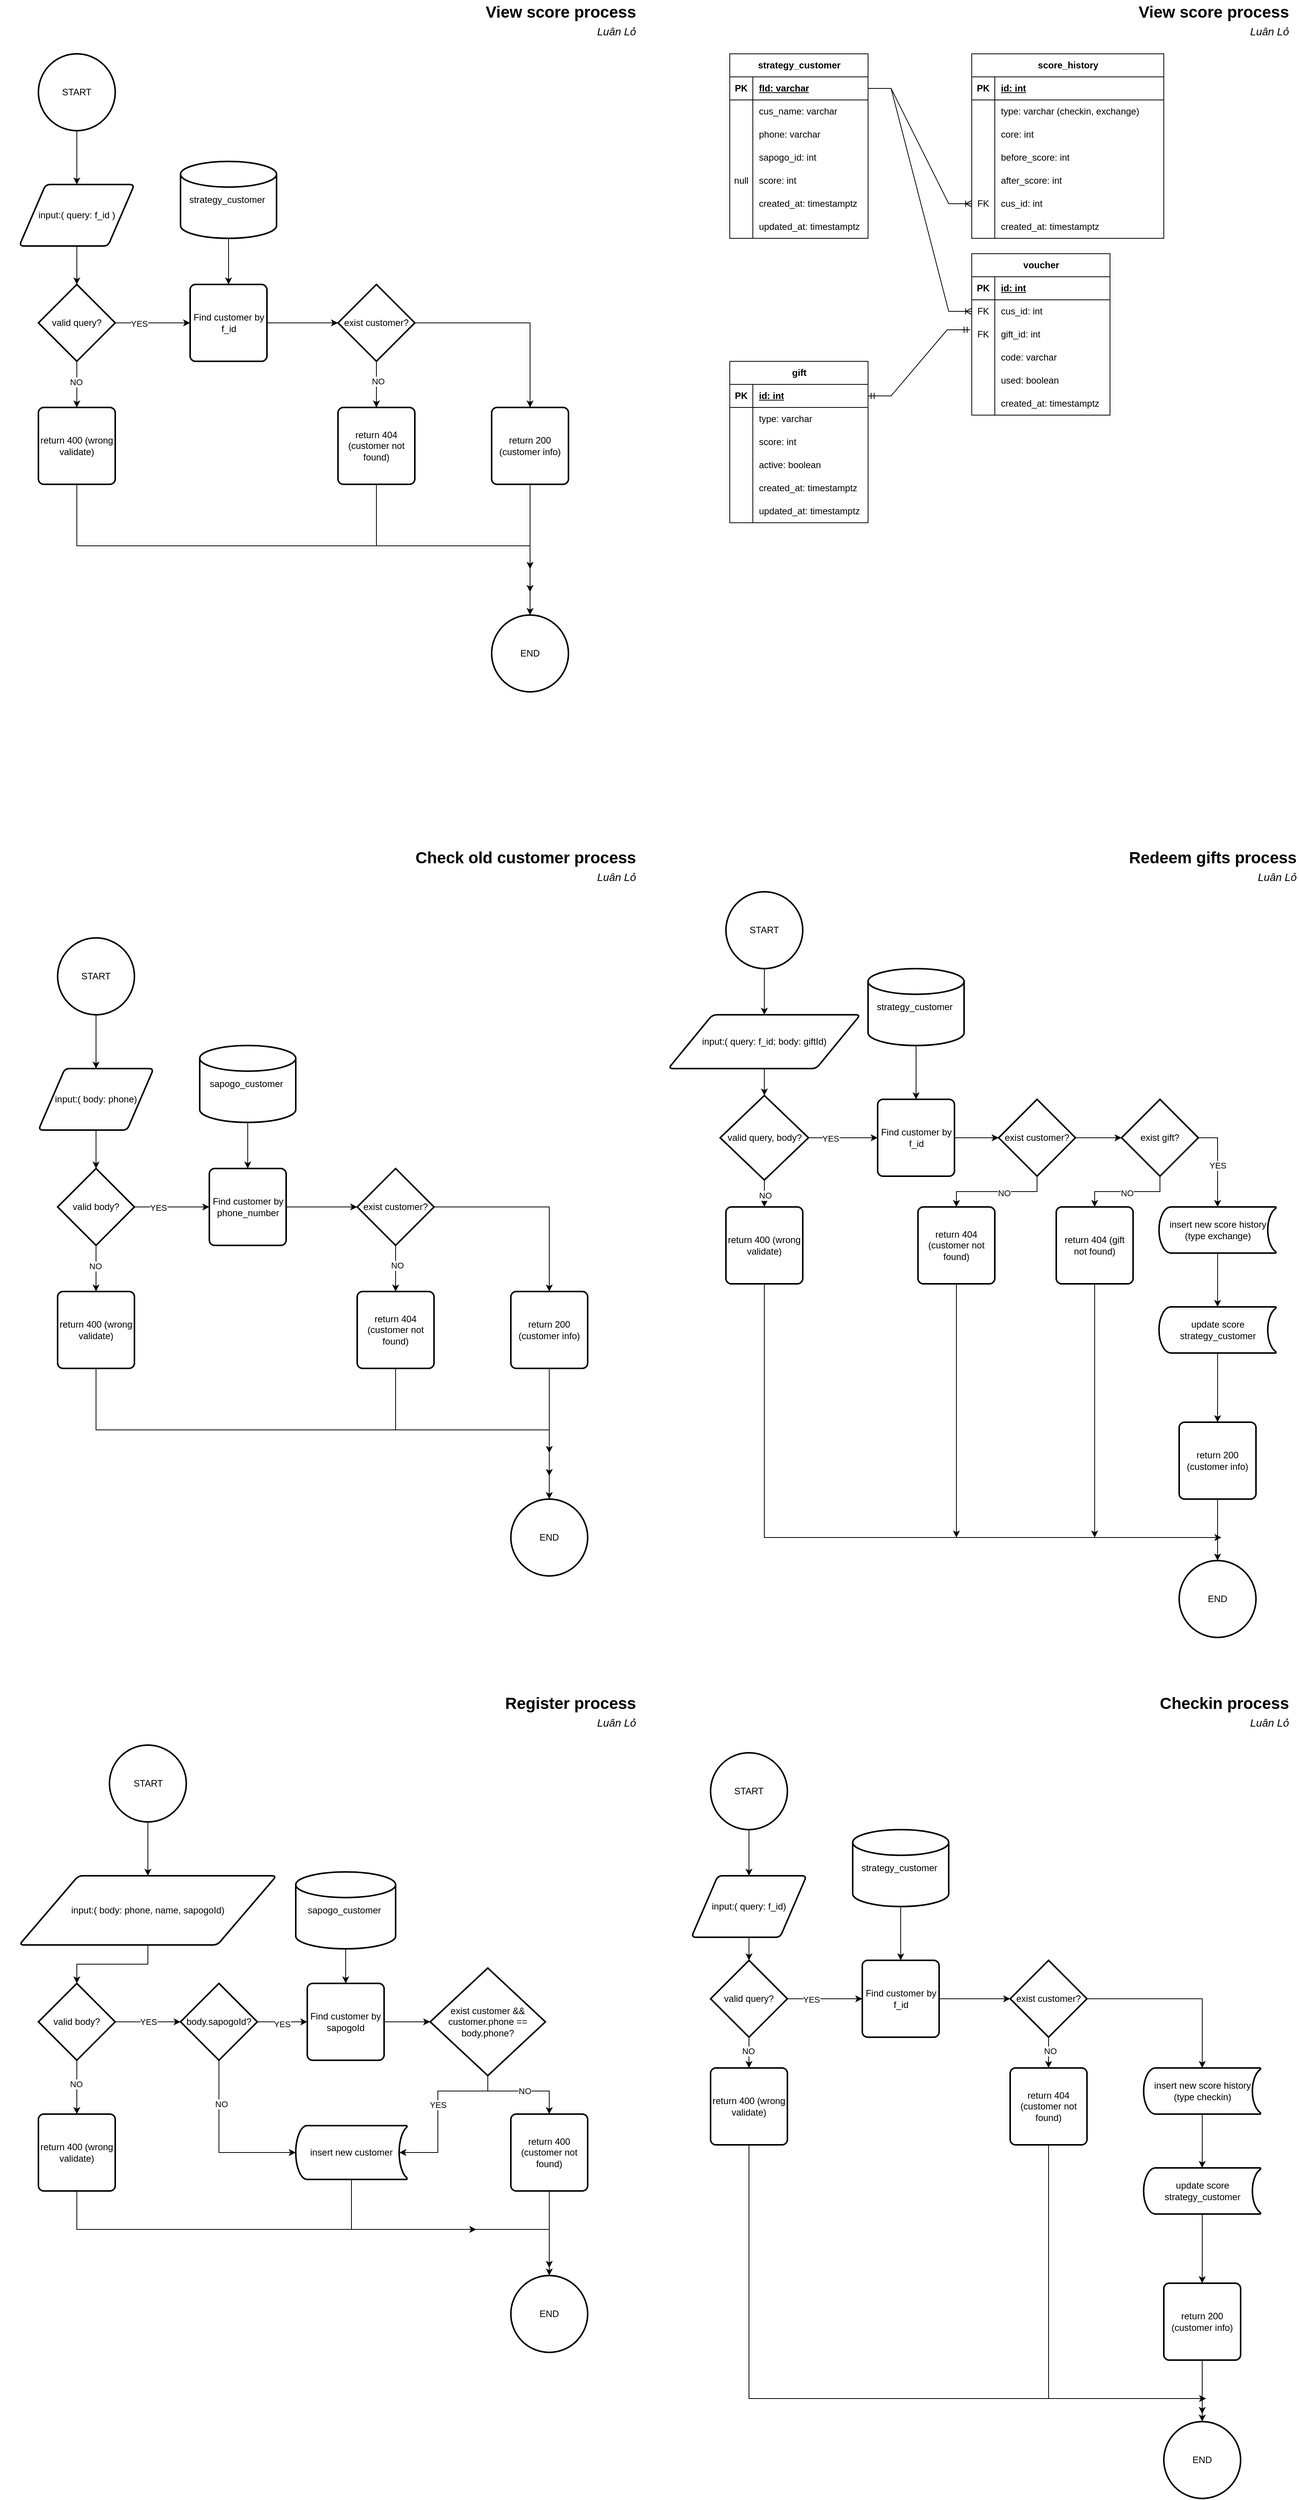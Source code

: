 <mxfile version="21.6.9" type="github">
  <diagram name="Page-1" id="E3y3XqtZbkPRnA2Pp4p5">
    <mxGraphModel dx="1544" dy="1320" grid="1" gridSize="10" guides="1" tooltips="1" connect="1" arrows="1" fold="1" page="1" pageScale="1" pageWidth="850" pageHeight="1100" math="0" shadow="0">
      <root>
        <mxCell id="0" />
        <mxCell id="1" parent="0" />
        <UserObject label="&lt;b&gt;&lt;font style=&quot;font-size: 21px;&quot;&gt;View score process&lt;/font&gt;&lt;/b&gt;" placeholders="1" id="Ovd05vEkuHPcQ9616TOe-11">
          <mxCell style="text;html=1;strokeColor=none;fillColor=none;align=right;verticalAlign=middle;whiteSpace=wrap;overflow=hidden;" vertex="1" parent="1">
            <mxGeometry x="860" y="10" width="830" height="30" as="geometry" />
          </mxCell>
        </UserObject>
        <UserObject label="&lt;i&gt;&lt;font style=&quot;font-size: 14px;&quot;&gt;Luân Lỏ&lt;/font&gt;&lt;/i&gt;" placeholders="1" id="Ovd05vEkuHPcQ9616TOe-12">
          <mxCell style="text;html=1;strokeColor=none;fillColor=none;align=right;verticalAlign=middle;whiteSpace=wrap;overflow=hidden;" vertex="1" parent="1">
            <mxGeometry x="1530" y="40" width="160" height="20" as="geometry" />
          </mxCell>
        </UserObject>
        <mxCell id="Ovd05vEkuHPcQ9616TOe-22" style="edgeStyle=orthogonalEdgeStyle;rounded=0;orthogonalLoop=1;jettySize=auto;html=1;entryX=0.5;entryY=0;entryDx=0;entryDy=0;entryPerimeter=0;" edge="1" parent="1" source="Ovd05vEkuHPcQ9616TOe-14" target="Ovd05vEkuHPcQ9616TOe-19">
          <mxGeometry relative="1" as="geometry" />
        </mxCell>
        <mxCell id="Ovd05vEkuHPcQ9616TOe-14" value="input:( query: f_id )" style="shape=parallelogram;html=1;strokeWidth=2;perimeter=parallelogramPerimeter;whiteSpace=wrap;rounded=1;arcSize=12;size=0.23;" vertex="1" parent="1">
          <mxGeometry x="885" y="250" width="150" height="80" as="geometry" />
        </mxCell>
        <mxCell id="Ovd05vEkuHPcQ9616TOe-17" style="edgeStyle=orthogonalEdgeStyle;rounded=0;orthogonalLoop=1;jettySize=auto;html=1;entryX=0.5;entryY=0;entryDx=0;entryDy=0;" edge="1" parent="1" source="Ovd05vEkuHPcQ9616TOe-15" target="Ovd05vEkuHPcQ9616TOe-14">
          <mxGeometry relative="1" as="geometry" />
        </mxCell>
        <mxCell id="Ovd05vEkuHPcQ9616TOe-15" value="START" style="strokeWidth=2;html=1;shape=mxgraph.flowchart.start_2;whiteSpace=wrap;" vertex="1" parent="1">
          <mxGeometry x="910" y="80" width="100" height="100" as="geometry" />
        </mxCell>
        <mxCell id="Ovd05vEkuHPcQ9616TOe-23" style="edgeStyle=orthogonalEdgeStyle;rounded=0;orthogonalLoop=1;jettySize=auto;html=1;entryX=0.5;entryY=0;entryDx=0;entryDy=0;" edge="1" parent="1" source="Ovd05vEkuHPcQ9616TOe-19" target="Ovd05vEkuHPcQ9616TOe-21">
          <mxGeometry relative="1" as="geometry" />
        </mxCell>
        <mxCell id="Ovd05vEkuHPcQ9616TOe-28" value="NO" style="edgeLabel;html=1;align=center;verticalAlign=middle;resizable=0;points=[];" vertex="1" connectable="0" parent="Ovd05vEkuHPcQ9616TOe-23">
          <mxGeometry x="-0.12" y="-1" relative="1" as="geometry">
            <mxPoint as="offset" />
          </mxGeometry>
        </mxCell>
        <mxCell id="Ovd05vEkuHPcQ9616TOe-26" style="edgeStyle=orthogonalEdgeStyle;rounded=0;orthogonalLoop=1;jettySize=auto;html=1;entryX=0;entryY=0.5;entryDx=0;entryDy=0;" edge="1" parent="1" source="Ovd05vEkuHPcQ9616TOe-19" target="Ovd05vEkuHPcQ9616TOe-25">
          <mxGeometry relative="1" as="geometry" />
        </mxCell>
        <mxCell id="Ovd05vEkuHPcQ9616TOe-27" value="YES" style="edgeLabel;html=1;align=center;verticalAlign=middle;resizable=0;points=[];" vertex="1" connectable="0" parent="Ovd05vEkuHPcQ9616TOe-26">
          <mxGeometry x="-0.364" y="-1" relative="1" as="geometry">
            <mxPoint as="offset" />
          </mxGeometry>
        </mxCell>
        <mxCell id="Ovd05vEkuHPcQ9616TOe-19" value="valid query?" style="strokeWidth=2;html=1;shape=mxgraph.flowchart.decision;whiteSpace=wrap;" vertex="1" parent="1">
          <mxGeometry x="910" y="380" width="100" height="100" as="geometry" />
        </mxCell>
        <mxCell id="Ovd05vEkuHPcQ9616TOe-42" style="edgeStyle=orthogonalEdgeStyle;rounded=0;orthogonalLoop=1;jettySize=auto;html=1;" edge="1" parent="1" source="Ovd05vEkuHPcQ9616TOe-21">
          <mxGeometry relative="1" as="geometry">
            <mxPoint x="1550" y="780" as="targetPoint" />
            <Array as="points">
              <mxPoint x="960" y="720" />
              <mxPoint x="1550" y="720" />
            </Array>
          </mxGeometry>
        </mxCell>
        <mxCell id="Ovd05vEkuHPcQ9616TOe-21" value="return 400 (wrong validate)" style="rounded=1;whiteSpace=wrap;html=1;absoluteArcSize=1;arcSize=14;strokeWidth=2;" vertex="1" parent="1">
          <mxGeometry x="910" y="540" width="100" height="100" as="geometry" />
        </mxCell>
        <mxCell id="Ovd05vEkuHPcQ9616TOe-32" style="edgeStyle=orthogonalEdgeStyle;rounded=0;orthogonalLoop=1;jettySize=auto;html=1;entryX=0;entryY=0.5;entryDx=0;entryDy=0;entryPerimeter=0;" edge="1" parent="1" source="Ovd05vEkuHPcQ9616TOe-25" target="Ovd05vEkuHPcQ9616TOe-31">
          <mxGeometry relative="1" as="geometry" />
        </mxCell>
        <mxCell id="Ovd05vEkuHPcQ9616TOe-25" value="Find customer by f_id" style="rounded=1;whiteSpace=wrap;html=1;absoluteArcSize=1;arcSize=14;strokeWidth=2;" vertex="1" parent="1">
          <mxGeometry x="1107.5" y="380" width="100" height="100" as="geometry" />
        </mxCell>
        <mxCell id="Ovd05vEkuHPcQ9616TOe-30" style="edgeStyle=orthogonalEdgeStyle;rounded=0;orthogonalLoop=1;jettySize=auto;html=1;entryX=0.5;entryY=0;entryDx=0;entryDy=0;" edge="1" parent="1" source="Ovd05vEkuHPcQ9616TOe-29" target="Ovd05vEkuHPcQ9616TOe-25">
          <mxGeometry relative="1" as="geometry" />
        </mxCell>
        <mxCell id="Ovd05vEkuHPcQ9616TOe-29" value="strategy_customer&amp;nbsp;" style="strokeWidth=2;html=1;shape=mxgraph.flowchart.database;whiteSpace=wrap;" vertex="1" parent="1">
          <mxGeometry x="1095" y="220" width="125" height="100" as="geometry" />
        </mxCell>
        <mxCell id="Ovd05vEkuHPcQ9616TOe-35" style="edgeStyle=orthogonalEdgeStyle;rounded=0;orthogonalLoop=1;jettySize=auto;html=1;entryX=0.5;entryY=0;entryDx=0;entryDy=0;" edge="1" parent="1" source="Ovd05vEkuHPcQ9616TOe-31" target="Ovd05vEkuHPcQ9616TOe-34">
          <mxGeometry relative="1" as="geometry" />
        </mxCell>
        <mxCell id="Ovd05vEkuHPcQ9616TOe-37" value="NO" style="edgeLabel;html=1;align=center;verticalAlign=middle;resizable=0;points=[];" vertex="1" connectable="0" parent="Ovd05vEkuHPcQ9616TOe-35">
          <mxGeometry x="-0.133" y="2" relative="1" as="geometry">
            <mxPoint as="offset" />
          </mxGeometry>
        </mxCell>
        <mxCell id="Ovd05vEkuHPcQ9616TOe-39" style="edgeStyle=orthogonalEdgeStyle;rounded=0;orthogonalLoop=1;jettySize=auto;html=1;" edge="1" parent="1" source="Ovd05vEkuHPcQ9616TOe-31" target="Ovd05vEkuHPcQ9616TOe-38">
          <mxGeometry relative="1" as="geometry" />
        </mxCell>
        <mxCell id="Ovd05vEkuHPcQ9616TOe-31" value="exist customer?" style="strokeWidth=2;html=1;shape=mxgraph.flowchart.decision;whiteSpace=wrap;" vertex="1" parent="1">
          <mxGeometry x="1300" y="380" width="100" height="100" as="geometry" />
        </mxCell>
        <mxCell id="Ovd05vEkuHPcQ9616TOe-43" style="edgeStyle=orthogonalEdgeStyle;rounded=0;orthogonalLoop=1;jettySize=auto;html=1;" edge="1" parent="1" source="Ovd05vEkuHPcQ9616TOe-34">
          <mxGeometry relative="1" as="geometry">
            <mxPoint x="1550" y="750" as="targetPoint" />
            <Array as="points">
              <mxPoint x="1350" y="720" />
              <mxPoint x="1550" y="720" />
            </Array>
          </mxGeometry>
        </mxCell>
        <mxCell id="Ovd05vEkuHPcQ9616TOe-34" value="return 404 (customer not found)" style="rounded=1;whiteSpace=wrap;html=1;absoluteArcSize=1;arcSize=14;strokeWidth=2;" vertex="1" parent="1">
          <mxGeometry x="1300" y="540" width="100" height="100" as="geometry" />
        </mxCell>
        <mxCell id="Ovd05vEkuHPcQ9616TOe-41" style="edgeStyle=orthogonalEdgeStyle;rounded=0;orthogonalLoop=1;jettySize=auto;html=1;" edge="1" parent="1" source="Ovd05vEkuHPcQ9616TOe-38" target="Ovd05vEkuHPcQ9616TOe-40">
          <mxGeometry relative="1" as="geometry" />
        </mxCell>
        <mxCell id="Ovd05vEkuHPcQ9616TOe-38" value="return 200 (customer info)" style="rounded=1;whiteSpace=wrap;html=1;absoluteArcSize=1;arcSize=14;strokeWidth=2;" vertex="1" parent="1">
          <mxGeometry x="1500" y="540" width="100" height="100" as="geometry" />
        </mxCell>
        <mxCell id="Ovd05vEkuHPcQ9616TOe-40" value="END" style="strokeWidth=2;html=1;shape=mxgraph.flowchart.start_2;whiteSpace=wrap;" vertex="1" parent="1">
          <mxGeometry x="1500" y="810" width="100" height="100" as="geometry" />
        </mxCell>
        <UserObject label="&lt;b&gt;&lt;font style=&quot;font-size: 21px;&quot;&gt;Check old customer process&lt;/font&gt;&lt;/b&gt;" placeholders="1" id="Ovd05vEkuHPcQ9616TOe-44">
          <mxCell style="text;html=1;strokeColor=none;fillColor=none;align=right;verticalAlign=middle;whiteSpace=wrap;overflow=hidden;" vertex="1" parent="1">
            <mxGeometry x="860" y="1110" width="830" height="30" as="geometry" />
          </mxCell>
        </UserObject>
        <UserObject label="&lt;i&gt;&lt;font style=&quot;font-size: 14px;&quot;&gt;Luân Lỏ&lt;/font&gt;&lt;/i&gt;" placeholders="1" id="Ovd05vEkuHPcQ9616TOe-45">
          <mxCell style="text;html=1;strokeColor=none;fillColor=none;align=right;verticalAlign=middle;whiteSpace=wrap;overflow=hidden;" vertex="1" parent="1">
            <mxGeometry x="1530" y="1140" width="160" height="20" as="geometry" />
          </mxCell>
        </UserObject>
        <mxCell id="Ovd05vEkuHPcQ9616TOe-74" style="edgeStyle=orthogonalEdgeStyle;rounded=0;orthogonalLoop=1;jettySize=auto;html=1;entryX=0.5;entryY=0;entryDx=0;entryDy=0;entryPerimeter=0;" edge="1" parent="1" source="Ovd05vEkuHPcQ9616TOe-75" target="Ovd05vEkuHPcQ9616TOe-82">
          <mxGeometry relative="1" as="geometry" />
        </mxCell>
        <mxCell id="Ovd05vEkuHPcQ9616TOe-75" value="input:( body: phone)" style="shape=parallelogram;html=1;strokeWidth=2;perimeter=parallelogramPerimeter;whiteSpace=wrap;rounded=1;arcSize=12;size=0.23;" vertex="1" parent="1">
          <mxGeometry x="910" y="1400" width="150" height="80" as="geometry" />
        </mxCell>
        <mxCell id="Ovd05vEkuHPcQ9616TOe-76" style="edgeStyle=orthogonalEdgeStyle;rounded=0;orthogonalLoop=1;jettySize=auto;html=1;entryX=0.5;entryY=0;entryDx=0;entryDy=0;" edge="1" parent="1" source="Ovd05vEkuHPcQ9616TOe-77" target="Ovd05vEkuHPcQ9616TOe-75">
          <mxGeometry relative="1" as="geometry" />
        </mxCell>
        <mxCell id="Ovd05vEkuHPcQ9616TOe-77" value="START" style="strokeWidth=2;html=1;shape=mxgraph.flowchart.start_2;whiteSpace=wrap;" vertex="1" parent="1">
          <mxGeometry x="935" y="1230" width="100" height="100" as="geometry" />
        </mxCell>
        <mxCell id="Ovd05vEkuHPcQ9616TOe-78" style="edgeStyle=orthogonalEdgeStyle;rounded=0;orthogonalLoop=1;jettySize=auto;html=1;entryX=0.5;entryY=0;entryDx=0;entryDy=0;" edge="1" parent="1" source="Ovd05vEkuHPcQ9616TOe-82" target="Ovd05vEkuHPcQ9616TOe-84">
          <mxGeometry relative="1" as="geometry" />
        </mxCell>
        <mxCell id="Ovd05vEkuHPcQ9616TOe-79" value="NO" style="edgeLabel;html=1;align=center;verticalAlign=middle;resizable=0;points=[];" vertex="1" connectable="0" parent="Ovd05vEkuHPcQ9616TOe-78">
          <mxGeometry x="-0.12" y="-1" relative="1" as="geometry">
            <mxPoint as="offset" />
          </mxGeometry>
        </mxCell>
        <mxCell id="Ovd05vEkuHPcQ9616TOe-80" style="edgeStyle=orthogonalEdgeStyle;rounded=0;orthogonalLoop=1;jettySize=auto;html=1;entryX=0;entryY=0.5;entryDx=0;entryDy=0;" edge="1" parent="1" source="Ovd05vEkuHPcQ9616TOe-82" target="Ovd05vEkuHPcQ9616TOe-86">
          <mxGeometry relative="1" as="geometry" />
        </mxCell>
        <mxCell id="Ovd05vEkuHPcQ9616TOe-81" value="YES" style="edgeLabel;html=1;align=center;verticalAlign=middle;resizable=0;points=[];" vertex="1" connectable="0" parent="Ovd05vEkuHPcQ9616TOe-80">
          <mxGeometry x="-0.364" y="-1" relative="1" as="geometry">
            <mxPoint as="offset" />
          </mxGeometry>
        </mxCell>
        <mxCell id="Ovd05vEkuHPcQ9616TOe-82" value="valid body?" style="strokeWidth=2;html=1;shape=mxgraph.flowchart.decision;whiteSpace=wrap;" vertex="1" parent="1">
          <mxGeometry x="935" y="1530" width="100" height="100" as="geometry" />
        </mxCell>
        <mxCell id="Ovd05vEkuHPcQ9616TOe-83" style="edgeStyle=orthogonalEdgeStyle;rounded=0;orthogonalLoop=1;jettySize=auto;html=1;" edge="1" parent="1" source="Ovd05vEkuHPcQ9616TOe-84">
          <mxGeometry relative="1" as="geometry">
            <mxPoint x="1575" y="1930" as="targetPoint" />
            <Array as="points">
              <mxPoint x="985" y="1870" />
              <mxPoint x="1575" y="1870" />
            </Array>
          </mxGeometry>
        </mxCell>
        <mxCell id="Ovd05vEkuHPcQ9616TOe-84" value="return 400 (wrong validate)" style="rounded=1;whiteSpace=wrap;html=1;absoluteArcSize=1;arcSize=14;strokeWidth=2;" vertex="1" parent="1">
          <mxGeometry x="935" y="1690" width="100" height="100" as="geometry" />
        </mxCell>
        <mxCell id="Ovd05vEkuHPcQ9616TOe-85" style="edgeStyle=orthogonalEdgeStyle;rounded=0;orthogonalLoop=1;jettySize=auto;html=1;entryX=0;entryY=0.5;entryDx=0;entryDy=0;entryPerimeter=0;" edge="1" parent="1" source="Ovd05vEkuHPcQ9616TOe-86" target="Ovd05vEkuHPcQ9616TOe-92">
          <mxGeometry relative="1" as="geometry" />
        </mxCell>
        <mxCell id="Ovd05vEkuHPcQ9616TOe-86" value="Find customer by phone_number" style="rounded=1;whiteSpace=wrap;html=1;absoluteArcSize=1;arcSize=14;strokeWidth=2;" vertex="1" parent="1">
          <mxGeometry x="1132.5" y="1530" width="100" height="100" as="geometry" />
        </mxCell>
        <mxCell id="Ovd05vEkuHPcQ9616TOe-87" style="edgeStyle=orthogonalEdgeStyle;rounded=0;orthogonalLoop=1;jettySize=auto;html=1;entryX=0.5;entryY=0;entryDx=0;entryDy=0;" edge="1" parent="1" source="Ovd05vEkuHPcQ9616TOe-88" target="Ovd05vEkuHPcQ9616TOe-86">
          <mxGeometry relative="1" as="geometry" />
        </mxCell>
        <mxCell id="Ovd05vEkuHPcQ9616TOe-88" value="sapogo_customer&amp;nbsp;" style="strokeWidth=2;html=1;shape=mxgraph.flowchart.database;whiteSpace=wrap;" vertex="1" parent="1">
          <mxGeometry x="1120" y="1370" width="125" height="100" as="geometry" />
        </mxCell>
        <mxCell id="Ovd05vEkuHPcQ9616TOe-89" style="edgeStyle=orthogonalEdgeStyle;rounded=0;orthogonalLoop=1;jettySize=auto;html=1;entryX=0.5;entryY=0;entryDx=0;entryDy=0;" edge="1" parent="1" source="Ovd05vEkuHPcQ9616TOe-92" target="Ovd05vEkuHPcQ9616TOe-94">
          <mxGeometry relative="1" as="geometry" />
        </mxCell>
        <mxCell id="Ovd05vEkuHPcQ9616TOe-90" value="NO" style="edgeLabel;html=1;align=center;verticalAlign=middle;resizable=0;points=[];" vertex="1" connectable="0" parent="Ovd05vEkuHPcQ9616TOe-89">
          <mxGeometry x="-0.133" y="2" relative="1" as="geometry">
            <mxPoint as="offset" />
          </mxGeometry>
        </mxCell>
        <mxCell id="Ovd05vEkuHPcQ9616TOe-91" style="edgeStyle=orthogonalEdgeStyle;rounded=0;orthogonalLoop=1;jettySize=auto;html=1;" edge="1" parent="1" source="Ovd05vEkuHPcQ9616TOe-92" target="Ovd05vEkuHPcQ9616TOe-96">
          <mxGeometry relative="1" as="geometry" />
        </mxCell>
        <mxCell id="Ovd05vEkuHPcQ9616TOe-92" value="exist customer?" style="strokeWidth=2;html=1;shape=mxgraph.flowchart.decision;whiteSpace=wrap;" vertex="1" parent="1">
          <mxGeometry x="1325" y="1530" width="100" height="100" as="geometry" />
        </mxCell>
        <mxCell id="Ovd05vEkuHPcQ9616TOe-93" style="edgeStyle=orthogonalEdgeStyle;rounded=0;orthogonalLoop=1;jettySize=auto;html=1;" edge="1" parent="1" source="Ovd05vEkuHPcQ9616TOe-94">
          <mxGeometry relative="1" as="geometry">
            <mxPoint x="1575" y="1900" as="targetPoint" />
            <Array as="points">
              <mxPoint x="1375" y="1870" />
              <mxPoint x="1575" y="1870" />
            </Array>
          </mxGeometry>
        </mxCell>
        <mxCell id="Ovd05vEkuHPcQ9616TOe-94" value="return 404 (customer not found)" style="rounded=1;whiteSpace=wrap;html=1;absoluteArcSize=1;arcSize=14;strokeWidth=2;" vertex="1" parent="1">
          <mxGeometry x="1325" y="1690" width="100" height="100" as="geometry" />
        </mxCell>
        <mxCell id="Ovd05vEkuHPcQ9616TOe-95" style="edgeStyle=orthogonalEdgeStyle;rounded=0;orthogonalLoop=1;jettySize=auto;html=1;" edge="1" parent="1" source="Ovd05vEkuHPcQ9616TOe-96" target="Ovd05vEkuHPcQ9616TOe-97">
          <mxGeometry relative="1" as="geometry" />
        </mxCell>
        <mxCell id="Ovd05vEkuHPcQ9616TOe-96" value="return 200 (customer info)" style="rounded=1;whiteSpace=wrap;html=1;absoluteArcSize=1;arcSize=14;strokeWidth=2;" vertex="1" parent="1">
          <mxGeometry x="1525" y="1690" width="100" height="100" as="geometry" />
        </mxCell>
        <mxCell id="Ovd05vEkuHPcQ9616TOe-97" value="END" style="strokeWidth=2;html=1;shape=mxgraph.flowchart.start_2;whiteSpace=wrap;" vertex="1" parent="1">
          <mxGeometry x="1525" y="1960" width="100" height="100" as="geometry" />
        </mxCell>
        <UserObject label="&lt;b&gt;&lt;font style=&quot;font-size: 21px;&quot;&gt;Register process&lt;/font&gt;&lt;/b&gt;" placeholders="1" id="Ovd05vEkuHPcQ9616TOe-98">
          <mxCell style="text;html=1;strokeColor=none;fillColor=none;align=right;verticalAlign=middle;whiteSpace=wrap;overflow=hidden;" vertex="1" parent="1">
            <mxGeometry x="860" y="2210" width="830" height="30" as="geometry" />
          </mxCell>
        </UserObject>
        <UserObject label="&lt;i&gt;&lt;font style=&quot;font-size: 14px;&quot;&gt;Luân Lỏ&lt;/font&gt;&lt;/i&gt;" placeholders="1" id="Ovd05vEkuHPcQ9616TOe-99">
          <mxCell style="text;html=1;strokeColor=none;fillColor=none;align=right;verticalAlign=middle;whiteSpace=wrap;overflow=hidden;" vertex="1" parent="1">
            <mxGeometry x="1530" y="2240" width="160" height="20" as="geometry" />
          </mxCell>
        </UserObject>
        <mxCell id="Ovd05vEkuHPcQ9616TOe-100" style="edgeStyle=orthogonalEdgeStyle;rounded=0;orthogonalLoop=1;jettySize=auto;html=1;entryX=0.5;entryY=0;entryDx=0;entryDy=0;entryPerimeter=0;" edge="1" parent="1" source="Ovd05vEkuHPcQ9616TOe-101" target="Ovd05vEkuHPcQ9616TOe-107">
          <mxGeometry relative="1" as="geometry" />
        </mxCell>
        <mxCell id="Ovd05vEkuHPcQ9616TOe-101" value="input:( body: phone, name, sapogoId)" style="shape=parallelogram;html=1;strokeWidth=2;perimeter=parallelogramPerimeter;whiteSpace=wrap;rounded=1;arcSize=12;size=0.23;" vertex="1" parent="1">
          <mxGeometry x="885" y="2450" width="335" height="90" as="geometry" />
        </mxCell>
        <mxCell id="Ovd05vEkuHPcQ9616TOe-102" style="edgeStyle=orthogonalEdgeStyle;rounded=0;orthogonalLoop=1;jettySize=auto;html=1;entryX=0.5;entryY=0;entryDx=0;entryDy=0;" edge="1" parent="1" source="Ovd05vEkuHPcQ9616TOe-103" target="Ovd05vEkuHPcQ9616TOe-101">
          <mxGeometry relative="1" as="geometry" />
        </mxCell>
        <mxCell id="Ovd05vEkuHPcQ9616TOe-103" value="START" style="strokeWidth=2;html=1;shape=mxgraph.flowchart.start_2;whiteSpace=wrap;" vertex="1" parent="1">
          <mxGeometry x="1002.5" y="2280" width="100" height="100" as="geometry" />
        </mxCell>
        <mxCell id="Ovd05vEkuHPcQ9616TOe-104" style="edgeStyle=orthogonalEdgeStyle;rounded=0;orthogonalLoop=1;jettySize=auto;html=1;entryX=0.5;entryY=0;entryDx=0;entryDy=0;" edge="1" parent="1" source="Ovd05vEkuHPcQ9616TOe-107" target="Ovd05vEkuHPcQ9616TOe-108">
          <mxGeometry relative="1" as="geometry" />
        </mxCell>
        <mxCell id="Ovd05vEkuHPcQ9616TOe-105" value="NO" style="edgeLabel;html=1;align=center;verticalAlign=middle;resizable=0;points=[];" vertex="1" connectable="0" parent="Ovd05vEkuHPcQ9616TOe-104">
          <mxGeometry x="-0.12" y="-1" relative="1" as="geometry">
            <mxPoint as="offset" />
          </mxGeometry>
        </mxCell>
        <mxCell id="Ovd05vEkuHPcQ9616TOe-110" style="edgeStyle=orthogonalEdgeStyle;rounded=0;orthogonalLoop=1;jettySize=auto;html=1;entryX=0;entryY=0.5;entryDx=0;entryDy=0;entryPerimeter=0;" edge="1" parent="1" source="Ovd05vEkuHPcQ9616TOe-107" target="Ovd05vEkuHPcQ9616TOe-109">
          <mxGeometry relative="1" as="geometry" />
        </mxCell>
        <mxCell id="Ovd05vEkuHPcQ9616TOe-111" value="YES" style="edgeLabel;html=1;align=center;verticalAlign=middle;resizable=0;points=[];" vertex="1" connectable="0" parent="Ovd05vEkuHPcQ9616TOe-110">
          <mxGeometry x="-0.021" relative="1" as="geometry">
            <mxPoint x="1" as="offset" />
          </mxGeometry>
        </mxCell>
        <mxCell id="Ovd05vEkuHPcQ9616TOe-107" value="valid body?" style="strokeWidth=2;html=1;shape=mxgraph.flowchart.decision;whiteSpace=wrap;" vertex="1" parent="1">
          <mxGeometry x="910" y="2590" width="100" height="100" as="geometry" />
        </mxCell>
        <mxCell id="Ovd05vEkuHPcQ9616TOe-133" style="edgeStyle=orthogonalEdgeStyle;rounded=0;orthogonalLoop=1;jettySize=auto;html=1;" edge="1" parent="1" source="Ovd05vEkuHPcQ9616TOe-108">
          <mxGeometry relative="1" as="geometry">
            <mxPoint x="1575" y="2960" as="targetPoint" />
            <Array as="points">
              <mxPoint x="960" y="2910" />
              <mxPoint x="1575" y="2910" />
            </Array>
          </mxGeometry>
        </mxCell>
        <mxCell id="Ovd05vEkuHPcQ9616TOe-108" value="return 400 (wrong validate)" style="rounded=1;whiteSpace=wrap;html=1;absoluteArcSize=1;arcSize=14;strokeWidth=2;" vertex="1" parent="1">
          <mxGeometry x="910" y="2760" width="100" height="100" as="geometry" />
        </mxCell>
        <mxCell id="Ovd05vEkuHPcQ9616TOe-118" style="edgeStyle=orthogonalEdgeStyle;rounded=0;orthogonalLoop=1;jettySize=auto;html=1;" edge="1" parent="1" source="Ovd05vEkuHPcQ9616TOe-109" target="Ovd05vEkuHPcQ9616TOe-115">
          <mxGeometry relative="1" as="geometry" />
        </mxCell>
        <mxCell id="Ovd05vEkuHPcQ9616TOe-119" value="YES" style="edgeLabel;html=1;align=center;verticalAlign=middle;resizable=0;points=[];" vertex="1" connectable="0" parent="Ovd05vEkuHPcQ9616TOe-118">
          <mxGeometry x="-0.025" y="-3" relative="1" as="geometry">
            <mxPoint as="offset" />
          </mxGeometry>
        </mxCell>
        <mxCell id="Ovd05vEkuHPcQ9616TOe-129" style="edgeStyle=orthogonalEdgeStyle;rounded=0;orthogonalLoop=1;jettySize=auto;html=1;entryX=0;entryY=0.5;entryDx=0;entryDy=0;entryPerimeter=0;" edge="1" parent="1" source="Ovd05vEkuHPcQ9616TOe-109" target="Ovd05vEkuHPcQ9616TOe-128">
          <mxGeometry relative="1" as="geometry">
            <Array as="points">
              <mxPoint x="1145" y="2810" />
            </Array>
          </mxGeometry>
        </mxCell>
        <mxCell id="Ovd05vEkuHPcQ9616TOe-130" value="NO" style="edgeLabel;html=1;align=center;verticalAlign=middle;resizable=0;points=[];" vertex="1" connectable="0" parent="Ovd05vEkuHPcQ9616TOe-129">
          <mxGeometry x="-0.482" y="3" relative="1" as="geometry">
            <mxPoint as="offset" />
          </mxGeometry>
        </mxCell>
        <mxCell id="Ovd05vEkuHPcQ9616TOe-109" value="body.sapogoId?" style="strokeWidth=2;html=1;shape=mxgraph.flowchart.decision;whiteSpace=wrap;" vertex="1" parent="1">
          <mxGeometry x="1095" y="2590" width="100" height="100" as="geometry" />
        </mxCell>
        <mxCell id="Ovd05vEkuHPcQ9616TOe-122" style="edgeStyle=orthogonalEdgeStyle;rounded=0;orthogonalLoop=1;jettySize=auto;html=1;" edge="1" parent="1" source="Ovd05vEkuHPcQ9616TOe-115" target="Ovd05vEkuHPcQ9616TOe-121">
          <mxGeometry relative="1" as="geometry" />
        </mxCell>
        <mxCell id="Ovd05vEkuHPcQ9616TOe-115" value="Find customer by sapogoId" style="rounded=1;whiteSpace=wrap;html=1;absoluteArcSize=1;arcSize=14;strokeWidth=2;" vertex="1" parent="1">
          <mxGeometry x="1260" y="2590" width="100" height="100" as="geometry" />
        </mxCell>
        <mxCell id="Ovd05vEkuHPcQ9616TOe-117" style="edgeStyle=orthogonalEdgeStyle;rounded=0;orthogonalLoop=1;jettySize=auto;html=1;entryX=0.5;entryY=0;entryDx=0;entryDy=0;" edge="1" parent="1" source="Ovd05vEkuHPcQ9616TOe-116" target="Ovd05vEkuHPcQ9616TOe-115">
          <mxGeometry relative="1" as="geometry" />
        </mxCell>
        <mxCell id="Ovd05vEkuHPcQ9616TOe-116" value="sapogo_customer&amp;nbsp;" style="strokeWidth=2;html=1;shape=mxgraph.flowchart.database;whiteSpace=wrap;" vertex="1" parent="1">
          <mxGeometry x="1245" y="2445" width="130" height="100" as="geometry" />
        </mxCell>
        <mxCell id="Ovd05vEkuHPcQ9616TOe-125" style="edgeStyle=orthogonalEdgeStyle;rounded=0;orthogonalLoop=1;jettySize=auto;html=1;entryX=0.93;entryY=0.5;entryDx=0;entryDy=0;entryPerimeter=0;exitX=0.5;exitY=1;exitDx=0;exitDy=0;exitPerimeter=0;" edge="1" parent="1" source="Ovd05vEkuHPcQ9616TOe-121" target="Ovd05vEkuHPcQ9616TOe-128">
          <mxGeometry relative="1" as="geometry">
            <mxPoint x="1515" y="2700" as="sourcePoint" />
            <mxPoint x="1345" y="2810" as="targetPoint" />
            <Array as="points">
              <mxPoint x="1495" y="2730" />
              <mxPoint x="1430" y="2730" />
              <mxPoint x="1430" y="2810" />
            </Array>
          </mxGeometry>
        </mxCell>
        <mxCell id="Ovd05vEkuHPcQ9616TOe-127" value="YES" style="edgeLabel;html=1;align=center;verticalAlign=middle;resizable=0;points=[];" vertex="1" connectable="0" parent="Ovd05vEkuHPcQ9616TOe-125">
          <mxGeometry x="-0.045" relative="1" as="geometry">
            <mxPoint as="offset" />
          </mxGeometry>
        </mxCell>
        <mxCell id="Ovd05vEkuHPcQ9616TOe-136" style="edgeStyle=orthogonalEdgeStyle;rounded=0;orthogonalLoop=1;jettySize=auto;html=1;entryX=0.5;entryY=0;entryDx=0;entryDy=0;" edge="1" parent="1" source="Ovd05vEkuHPcQ9616TOe-121" target="Ovd05vEkuHPcQ9616TOe-124">
          <mxGeometry relative="1" as="geometry">
            <Array as="points">
              <mxPoint x="1495" y="2730" />
              <mxPoint x="1575" y="2730" />
            </Array>
          </mxGeometry>
        </mxCell>
        <mxCell id="Ovd05vEkuHPcQ9616TOe-137" value="NO" style="edgeLabel;html=1;align=center;verticalAlign=middle;resizable=0;points=[];" vertex="1" connectable="0" parent="Ovd05vEkuHPcQ9616TOe-136">
          <mxGeometry x="0.046" relative="1" as="geometry">
            <mxPoint as="offset" />
          </mxGeometry>
        </mxCell>
        <mxCell id="Ovd05vEkuHPcQ9616TOe-121" value="exist customer &amp;amp;&amp;amp; customer.phone == body.phone?" style="strokeWidth=2;html=1;shape=mxgraph.flowchart.decision;whiteSpace=wrap;" vertex="1" parent="1">
          <mxGeometry x="1420" y="2570" width="150" height="140" as="geometry" />
        </mxCell>
        <mxCell id="Ovd05vEkuHPcQ9616TOe-134" style="edgeStyle=orthogonalEdgeStyle;rounded=0;orthogonalLoop=1;jettySize=auto;html=1;entryX=0.5;entryY=0;entryDx=0;entryDy=0;entryPerimeter=0;" edge="1" parent="1" source="Ovd05vEkuHPcQ9616TOe-124" target="Ovd05vEkuHPcQ9616TOe-132">
          <mxGeometry relative="1" as="geometry">
            <mxPoint x="1630" y="2930" as="targetPoint" />
          </mxGeometry>
        </mxCell>
        <mxCell id="Ovd05vEkuHPcQ9616TOe-124" value="return 400 (customer not found)" style="rounded=1;whiteSpace=wrap;html=1;absoluteArcSize=1;arcSize=14;strokeWidth=2;" vertex="1" parent="1">
          <mxGeometry x="1525" y="2760" width="100" height="100" as="geometry" />
        </mxCell>
        <mxCell id="Ovd05vEkuHPcQ9616TOe-138" style="edgeStyle=orthogonalEdgeStyle;rounded=0;orthogonalLoop=1;jettySize=auto;html=1;" edge="1" parent="1" source="Ovd05vEkuHPcQ9616TOe-128">
          <mxGeometry relative="1" as="geometry">
            <mxPoint x="1480" y="2910" as="targetPoint" />
            <Array as="points">
              <mxPoint x="1318" y="2910" />
            </Array>
          </mxGeometry>
        </mxCell>
        <mxCell id="Ovd05vEkuHPcQ9616TOe-128" value="insert new customer" style="strokeWidth=2;html=1;shape=mxgraph.flowchart.stored_data;whiteSpace=wrap;" vertex="1" parent="1">
          <mxGeometry x="1245" y="2775" width="145" height="70" as="geometry" />
        </mxCell>
        <mxCell id="Ovd05vEkuHPcQ9616TOe-132" value="END" style="strokeWidth=2;html=1;shape=mxgraph.flowchart.start_2;whiteSpace=wrap;" vertex="1" parent="1">
          <mxGeometry x="1525" y="2970" width="100" height="100" as="geometry" />
        </mxCell>
        <UserObject label="&lt;b&gt;&lt;font style=&quot;font-size: 21px;&quot;&gt;Checkin process&lt;/font&gt;&lt;/b&gt;" placeholders="1" id="Ovd05vEkuHPcQ9616TOe-139">
          <mxCell style="text;html=1;strokeColor=none;fillColor=none;align=right;verticalAlign=middle;whiteSpace=wrap;overflow=hidden;" vertex="1" parent="1">
            <mxGeometry x="1710" y="2210" width="830" height="30" as="geometry" />
          </mxCell>
        </UserObject>
        <UserObject label="&lt;i&gt;&lt;font style=&quot;font-size: 14px;&quot;&gt;Luân Lỏ&lt;/font&gt;&lt;/i&gt;" placeholders="1" id="Ovd05vEkuHPcQ9616TOe-140">
          <mxCell style="text;html=1;strokeColor=none;fillColor=none;align=right;verticalAlign=middle;whiteSpace=wrap;overflow=hidden;" vertex="1" parent="1">
            <mxGeometry x="2380" y="2240" width="160" height="20" as="geometry" />
          </mxCell>
        </UserObject>
        <mxCell id="Ovd05vEkuHPcQ9616TOe-165" style="edgeStyle=orthogonalEdgeStyle;rounded=0;orthogonalLoop=1;jettySize=auto;html=1;entryX=0.5;entryY=0;entryDx=0;entryDy=0;entryPerimeter=0;" edge="1" parent="1" source="Ovd05vEkuHPcQ9616TOe-166" target="Ovd05vEkuHPcQ9616TOe-173">
          <mxGeometry relative="1" as="geometry" />
        </mxCell>
        <mxCell id="Ovd05vEkuHPcQ9616TOe-166" value="input:( query: f_id)" style="shape=parallelogram;html=1;strokeWidth=2;perimeter=parallelogramPerimeter;whiteSpace=wrap;rounded=1;arcSize=12;size=0.23;" vertex="1" parent="1">
          <mxGeometry x="1760" y="2450" width="150" height="80" as="geometry" />
        </mxCell>
        <mxCell id="Ovd05vEkuHPcQ9616TOe-167" style="edgeStyle=orthogonalEdgeStyle;rounded=0;orthogonalLoop=1;jettySize=auto;html=1;entryX=0.5;entryY=0;entryDx=0;entryDy=0;" edge="1" parent="1" source="Ovd05vEkuHPcQ9616TOe-168" target="Ovd05vEkuHPcQ9616TOe-166">
          <mxGeometry relative="1" as="geometry" />
        </mxCell>
        <mxCell id="Ovd05vEkuHPcQ9616TOe-168" value="START" style="strokeWidth=2;html=1;shape=mxgraph.flowchart.start_2;whiteSpace=wrap;" vertex="1" parent="1">
          <mxGeometry x="1785" y="2290" width="100" height="100" as="geometry" />
        </mxCell>
        <mxCell id="Ovd05vEkuHPcQ9616TOe-169" style="edgeStyle=orthogonalEdgeStyle;rounded=0;orthogonalLoop=1;jettySize=auto;html=1;entryX=0.5;entryY=0;entryDx=0;entryDy=0;" edge="1" parent="1" source="Ovd05vEkuHPcQ9616TOe-173" target="Ovd05vEkuHPcQ9616TOe-175">
          <mxGeometry relative="1" as="geometry" />
        </mxCell>
        <mxCell id="Ovd05vEkuHPcQ9616TOe-170" value="NO" style="edgeLabel;html=1;align=center;verticalAlign=middle;resizable=0;points=[];" vertex="1" connectable="0" parent="Ovd05vEkuHPcQ9616TOe-169">
          <mxGeometry x="-0.12" y="-1" relative="1" as="geometry">
            <mxPoint as="offset" />
          </mxGeometry>
        </mxCell>
        <mxCell id="Ovd05vEkuHPcQ9616TOe-171" style="edgeStyle=orthogonalEdgeStyle;rounded=0;orthogonalLoop=1;jettySize=auto;html=1;entryX=0;entryY=0.5;entryDx=0;entryDy=0;" edge="1" parent="1" source="Ovd05vEkuHPcQ9616TOe-173" target="Ovd05vEkuHPcQ9616TOe-177">
          <mxGeometry relative="1" as="geometry" />
        </mxCell>
        <mxCell id="Ovd05vEkuHPcQ9616TOe-172" value="YES" style="edgeLabel;html=1;align=center;verticalAlign=middle;resizable=0;points=[];" vertex="1" connectable="0" parent="Ovd05vEkuHPcQ9616TOe-171">
          <mxGeometry x="-0.364" y="-1" relative="1" as="geometry">
            <mxPoint as="offset" />
          </mxGeometry>
        </mxCell>
        <mxCell id="Ovd05vEkuHPcQ9616TOe-173" value="valid query?" style="strokeWidth=2;html=1;shape=mxgraph.flowchart.decision;whiteSpace=wrap;" vertex="1" parent="1">
          <mxGeometry x="1785" y="2560" width="100" height="100" as="geometry" />
        </mxCell>
        <mxCell id="Ovd05vEkuHPcQ9616TOe-174" style="edgeStyle=orthogonalEdgeStyle;rounded=0;orthogonalLoop=1;jettySize=auto;html=1;exitX=0.5;exitY=1;exitDx=0;exitDy=0;" edge="1" parent="1" source="Ovd05vEkuHPcQ9616TOe-175">
          <mxGeometry relative="1" as="geometry">
            <mxPoint x="2430" y="3130" as="targetPoint" />
            <Array as="points">
              <mxPoint x="1835" y="3130" />
            </Array>
            <mxPoint x="1830" y="2870" as="sourcePoint" />
          </mxGeometry>
        </mxCell>
        <mxCell id="Ovd05vEkuHPcQ9616TOe-175" value="return 400 (wrong validate)" style="rounded=1;whiteSpace=wrap;html=1;absoluteArcSize=1;arcSize=14;strokeWidth=2;" vertex="1" parent="1">
          <mxGeometry x="1785" y="2700" width="100" height="100" as="geometry" />
        </mxCell>
        <mxCell id="Ovd05vEkuHPcQ9616TOe-176" style="edgeStyle=orthogonalEdgeStyle;rounded=0;orthogonalLoop=1;jettySize=auto;html=1;entryX=0;entryY=0.5;entryDx=0;entryDy=0;entryPerimeter=0;" edge="1" parent="1" source="Ovd05vEkuHPcQ9616TOe-177" target="Ovd05vEkuHPcQ9616TOe-183">
          <mxGeometry relative="1" as="geometry" />
        </mxCell>
        <mxCell id="Ovd05vEkuHPcQ9616TOe-177" value="Find customer by f_id" style="rounded=1;whiteSpace=wrap;html=1;absoluteArcSize=1;arcSize=14;strokeWidth=2;" vertex="1" parent="1">
          <mxGeometry x="1982.5" y="2560" width="100" height="100" as="geometry" />
        </mxCell>
        <mxCell id="Ovd05vEkuHPcQ9616TOe-178" style="edgeStyle=orthogonalEdgeStyle;rounded=0;orthogonalLoop=1;jettySize=auto;html=1;entryX=0.5;entryY=0;entryDx=0;entryDy=0;" edge="1" parent="1" source="Ovd05vEkuHPcQ9616TOe-179" target="Ovd05vEkuHPcQ9616TOe-177">
          <mxGeometry relative="1" as="geometry" />
        </mxCell>
        <mxCell id="Ovd05vEkuHPcQ9616TOe-179" value="strategy_customer&amp;nbsp;" style="strokeWidth=2;html=1;shape=mxgraph.flowchart.database;whiteSpace=wrap;" vertex="1" parent="1">
          <mxGeometry x="1970" y="2390" width="125" height="100" as="geometry" />
        </mxCell>
        <mxCell id="Ovd05vEkuHPcQ9616TOe-180" style="edgeStyle=orthogonalEdgeStyle;rounded=0;orthogonalLoop=1;jettySize=auto;html=1;entryX=0.5;entryY=0;entryDx=0;entryDy=0;" edge="1" parent="1" source="Ovd05vEkuHPcQ9616TOe-183" target="Ovd05vEkuHPcQ9616TOe-185">
          <mxGeometry relative="1" as="geometry" />
        </mxCell>
        <mxCell id="Ovd05vEkuHPcQ9616TOe-181" value="NO" style="edgeLabel;html=1;align=center;verticalAlign=middle;resizable=0;points=[];" vertex="1" connectable="0" parent="Ovd05vEkuHPcQ9616TOe-180">
          <mxGeometry x="-0.133" y="2" relative="1" as="geometry">
            <mxPoint as="offset" />
          </mxGeometry>
        </mxCell>
        <mxCell id="Ovd05vEkuHPcQ9616TOe-182" style="edgeStyle=orthogonalEdgeStyle;rounded=0;orthogonalLoop=1;jettySize=auto;html=1;" edge="1" parent="1" source="Ovd05vEkuHPcQ9616TOe-183" target="Ovd05vEkuHPcQ9616TOe-189">
          <mxGeometry relative="1" as="geometry" />
        </mxCell>
        <mxCell id="Ovd05vEkuHPcQ9616TOe-183" value="exist customer?" style="strokeWidth=2;html=1;shape=mxgraph.flowchart.decision;whiteSpace=wrap;" vertex="1" parent="1">
          <mxGeometry x="2175" y="2560" width="100" height="100" as="geometry" />
        </mxCell>
        <mxCell id="Ovd05vEkuHPcQ9616TOe-184" style="edgeStyle=orthogonalEdgeStyle;rounded=0;orthogonalLoop=1;jettySize=auto;html=1;" edge="1" parent="1" source="Ovd05vEkuHPcQ9616TOe-185">
          <mxGeometry relative="1" as="geometry">
            <mxPoint x="2425" y="3150" as="targetPoint" />
            <Array as="points">
              <mxPoint x="2225" y="3130" />
              <mxPoint x="2425" y="3130" />
            </Array>
          </mxGeometry>
        </mxCell>
        <mxCell id="Ovd05vEkuHPcQ9616TOe-185" value="return 404 (customer not found)" style="rounded=1;whiteSpace=wrap;html=1;absoluteArcSize=1;arcSize=14;strokeWidth=2;" vertex="1" parent="1">
          <mxGeometry x="2175" y="2700" width="100" height="100" as="geometry" />
        </mxCell>
        <mxCell id="Ovd05vEkuHPcQ9616TOe-186" style="edgeStyle=orthogonalEdgeStyle;rounded=0;orthogonalLoop=1;jettySize=auto;html=1;" edge="1" parent="1" source="Ovd05vEkuHPcQ9616TOe-187" target="Ovd05vEkuHPcQ9616TOe-188">
          <mxGeometry relative="1" as="geometry">
            <Array as="points">
              <mxPoint x="2425" y="3140" />
              <mxPoint x="2425" y="3140" />
            </Array>
          </mxGeometry>
        </mxCell>
        <mxCell id="Ovd05vEkuHPcQ9616TOe-187" value="return 200 (customer info)" style="rounded=1;whiteSpace=wrap;html=1;absoluteArcSize=1;arcSize=14;strokeWidth=2;" vertex="1" parent="1">
          <mxGeometry x="2375" y="2980" width="100" height="100" as="geometry" />
        </mxCell>
        <mxCell id="Ovd05vEkuHPcQ9616TOe-188" value="END" style="strokeWidth=2;html=1;shape=mxgraph.flowchart.start_2;whiteSpace=wrap;" vertex="1" parent="1">
          <mxGeometry x="2375" y="3160" width="100" height="100" as="geometry" />
        </mxCell>
        <mxCell id="Ovd05vEkuHPcQ9616TOe-191" style="edgeStyle=orthogonalEdgeStyle;rounded=0;orthogonalLoop=1;jettySize=auto;html=1;entryX=0.5;entryY=0;entryDx=0;entryDy=0;entryPerimeter=0;" edge="1" parent="1" source="Ovd05vEkuHPcQ9616TOe-189" target="Ovd05vEkuHPcQ9616TOe-190">
          <mxGeometry relative="1" as="geometry" />
        </mxCell>
        <mxCell id="Ovd05vEkuHPcQ9616TOe-189" value="insert new score history (type checkin)" style="strokeWidth=2;html=1;shape=mxgraph.flowchart.stored_data;whiteSpace=wrap;" vertex="1" parent="1">
          <mxGeometry x="2348.75" y="2700" width="152.5" height="60" as="geometry" />
        </mxCell>
        <mxCell id="Ovd05vEkuHPcQ9616TOe-192" style="edgeStyle=orthogonalEdgeStyle;rounded=0;orthogonalLoop=1;jettySize=auto;html=1;entryX=0.5;entryY=0;entryDx=0;entryDy=0;" edge="1" parent="1" source="Ovd05vEkuHPcQ9616TOe-190" target="Ovd05vEkuHPcQ9616TOe-187">
          <mxGeometry relative="1" as="geometry" />
        </mxCell>
        <mxCell id="Ovd05vEkuHPcQ9616TOe-190" value="update score strategy_customer" style="strokeWidth=2;html=1;shape=mxgraph.flowchart.stored_data;whiteSpace=wrap;" vertex="1" parent="1">
          <mxGeometry x="2348.75" y="2830" width="152.5" height="60" as="geometry" />
        </mxCell>
        <mxCell id="Ovd05vEkuHPcQ9616TOe-259" value="strategy_customer" style="shape=table;startSize=30;container=1;collapsible=1;childLayout=tableLayout;fixedRows=1;rowLines=0;fontStyle=1;align=center;resizeLast=1;html=1;" vertex="1" parent="1">
          <mxGeometry x="1810" y="80" width="180" height="240" as="geometry">
            <mxRectangle x="1750" y="80" width="150" height="30" as="alternateBounds" />
          </mxGeometry>
        </mxCell>
        <mxCell id="Ovd05vEkuHPcQ9616TOe-260" value="" style="shape=tableRow;horizontal=0;startSize=0;swimlaneHead=0;swimlaneBody=0;fillColor=none;collapsible=0;dropTarget=0;points=[[0,0.5],[1,0.5]];portConstraint=eastwest;top=0;left=0;right=0;bottom=1;" vertex="1" parent="Ovd05vEkuHPcQ9616TOe-259">
          <mxGeometry y="30" width="180" height="30" as="geometry" />
        </mxCell>
        <mxCell id="Ovd05vEkuHPcQ9616TOe-261" value="PK" style="shape=partialRectangle;connectable=0;fillColor=none;top=0;left=0;bottom=0;right=0;fontStyle=1;overflow=hidden;whiteSpace=wrap;html=1;" vertex="1" parent="Ovd05vEkuHPcQ9616TOe-260">
          <mxGeometry width="30" height="30" as="geometry">
            <mxRectangle width="30" height="30" as="alternateBounds" />
          </mxGeometry>
        </mxCell>
        <mxCell id="Ovd05vEkuHPcQ9616TOe-262" value="fId: varchar" style="shape=partialRectangle;connectable=0;fillColor=none;top=0;left=0;bottom=0;right=0;align=left;spacingLeft=6;fontStyle=5;overflow=hidden;whiteSpace=wrap;html=1;" vertex="1" parent="Ovd05vEkuHPcQ9616TOe-260">
          <mxGeometry x="30" width="150" height="30" as="geometry">
            <mxRectangle width="150" height="30" as="alternateBounds" />
          </mxGeometry>
        </mxCell>
        <mxCell id="Ovd05vEkuHPcQ9616TOe-263" value="" style="shape=tableRow;horizontal=0;startSize=0;swimlaneHead=0;swimlaneBody=0;fillColor=none;collapsible=0;dropTarget=0;points=[[0,0.5],[1,0.5]];portConstraint=eastwest;top=0;left=0;right=0;bottom=0;" vertex="1" parent="Ovd05vEkuHPcQ9616TOe-259">
          <mxGeometry y="60" width="180" height="30" as="geometry" />
        </mxCell>
        <mxCell id="Ovd05vEkuHPcQ9616TOe-264" value="" style="shape=partialRectangle;connectable=0;fillColor=none;top=0;left=0;bottom=0;right=0;editable=1;overflow=hidden;whiteSpace=wrap;html=1;" vertex="1" parent="Ovd05vEkuHPcQ9616TOe-263">
          <mxGeometry width="30" height="30" as="geometry">
            <mxRectangle width="30" height="30" as="alternateBounds" />
          </mxGeometry>
        </mxCell>
        <mxCell id="Ovd05vEkuHPcQ9616TOe-265" value="cus_name: varchar" style="shape=partialRectangle;connectable=0;fillColor=none;top=0;left=0;bottom=0;right=0;align=left;spacingLeft=6;overflow=hidden;whiteSpace=wrap;html=1;" vertex="1" parent="Ovd05vEkuHPcQ9616TOe-263">
          <mxGeometry x="30" width="150" height="30" as="geometry">
            <mxRectangle width="150" height="30" as="alternateBounds" />
          </mxGeometry>
        </mxCell>
        <mxCell id="Ovd05vEkuHPcQ9616TOe-266" value="" style="shape=tableRow;horizontal=0;startSize=0;swimlaneHead=0;swimlaneBody=0;fillColor=none;collapsible=0;dropTarget=0;points=[[0,0.5],[1,0.5]];portConstraint=eastwest;top=0;left=0;right=0;bottom=0;" vertex="1" parent="Ovd05vEkuHPcQ9616TOe-259">
          <mxGeometry y="90" width="180" height="30" as="geometry" />
        </mxCell>
        <mxCell id="Ovd05vEkuHPcQ9616TOe-267" value="" style="shape=partialRectangle;connectable=0;fillColor=none;top=0;left=0;bottom=0;right=0;editable=1;overflow=hidden;whiteSpace=wrap;html=1;" vertex="1" parent="Ovd05vEkuHPcQ9616TOe-266">
          <mxGeometry width="30" height="30" as="geometry">
            <mxRectangle width="30" height="30" as="alternateBounds" />
          </mxGeometry>
        </mxCell>
        <mxCell id="Ovd05vEkuHPcQ9616TOe-268" value="phone: varchar" style="shape=partialRectangle;connectable=0;fillColor=none;top=0;left=0;bottom=0;right=0;align=left;spacingLeft=6;overflow=hidden;whiteSpace=wrap;html=1;" vertex="1" parent="Ovd05vEkuHPcQ9616TOe-266">
          <mxGeometry x="30" width="150" height="30" as="geometry">
            <mxRectangle width="150" height="30" as="alternateBounds" />
          </mxGeometry>
        </mxCell>
        <mxCell id="Ovd05vEkuHPcQ9616TOe-269" value="" style="shape=tableRow;horizontal=0;startSize=0;swimlaneHead=0;swimlaneBody=0;fillColor=none;collapsible=0;dropTarget=0;points=[[0,0.5],[1,0.5]];portConstraint=eastwest;top=0;left=0;right=0;bottom=0;" vertex="1" parent="Ovd05vEkuHPcQ9616TOe-259">
          <mxGeometry y="120" width="180" height="30" as="geometry" />
        </mxCell>
        <mxCell id="Ovd05vEkuHPcQ9616TOe-270" value="" style="shape=partialRectangle;connectable=0;fillColor=none;top=0;left=0;bottom=0;right=0;editable=1;overflow=hidden;whiteSpace=wrap;html=1;" vertex="1" parent="Ovd05vEkuHPcQ9616TOe-269">
          <mxGeometry width="30" height="30" as="geometry">
            <mxRectangle width="30" height="30" as="alternateBounds" />
          </mxGeometry>
        </mxCell>
        <mxCell id="Ovd05vEkuHPcQ9616TOe-271" value="sapogo_id: int" style="shape=partialRectangle;connectable=0;fillColor=none;top=0;left=0;bottom=0;right=0;align=left;spacingLeft=6;overflow=hidden;whiteSpace=wrap;html=1;" vertex="1" parent="Ovd05vEkuHPcQ9616TOe-269">
          <mxGeometry x="30" width="150" height="30" as="geometry">
            <mxRectangle width="150" height="30" as="alternateBounds" />
          </mxGeometry>
        </mxCell>
        <mxCell id="Ovd05vEkuHPcQ9616TOe-289" value="" style="shape=tableRow;horizontal=0;startSize=0;swimlaneHead=0;swimlaneBody=0;fillColor=none;collapsible=0;dropTarget=0;points=[[0,0.5],[1,0.5]];portConstraint=eastwest;top=0;left=0;right=0;bottom=0;" vertex="1" parent="Ovd05vEkuHPcQ9616TOe-259">
          <mxGeometry y="150" width="180" height="30" as="geometry" />
        </mxCell>
        <mxCell id="Ovd05vEkuHPcQ9616TOe-290" value="null" style="shape=partialRectangle;connectable=0;fillColor=none;top=0;left=0;bottom=0;right=0;editable=1;overflow=hidden;whiteSpace=wrap;html=1;" vertex="1" parent="Ovd05vEkuHPcQ9616TOe-289">
          <mxGeometry width="30" height="30" as="geometry">
            <mxRectangle width="30" height="30" as="alternateBounds" />
          </mxGeometry>
        </mxCell>
        <mxCell id="Ovd05vEkuHPcQ9616TOe-291" value="score: int" style="shape=partialRectangle;connectable=0;fillColor=none;top=0;left=0;bottom=0;right=0;align=left;spacingLeft=6;overflow=hidden;whiteSpace=wrap;html=1;" vertex="1" parent="Ovd05vEkuHPcQ9616TOe-289">
          <mxGeometry x="30" width="150" height="30" as="geometry">
            <mxRectangle width="150" height="30" as="alternateBounds" />
          </mxGeometry>
        </mxCell>
        <mxCell id="Ovd05vEkuHPcQ9616TOe-292" value="" style="shape=tableRow;horizontal=0;startSize=0;swimlaneHead=0;swimlaneBody=0;fillColor=none;collapsible=0;dropTarget=0;points=[[0,0.5],[1,0.5]];portConstraint=eastwest;top=0;left=0;right=0;bottom=0;" vertex="1" parent="Ovd05vEkuHPcQ9616TOe-259">
          <mxGeometry y="180" width="180" height="30" as="geometry" />
        </mxCell>
        <mxCell id="Ovd05vEkuHPcQ9616TOe-293" value="" style="shape=partialRectangle;connectable=0;fillColor=none;top=0;left=0;bottom=0;right=0;editable=1;overflow=hidden;whiteSpace=wrap;html=1;" vertex="1" parent="Ovd05vEkuHPcQ9616TOe-292">
          <mxGeometry width="30" height="30" as="geometry">
            <mxRectangle width="30" height="30" as="alternateBounds" />
          </mxGeometry>
        </mxCell>
        <mxCell id="Ovd05vEkuHPcQ9616TOe-294" value="created_at: timestamptz" style="shape=partialRectangle;connectable=0;fillColor=none;top=0;left=0;bottom=0;right=0;align=left;spacingLeft=6;overflow=hidden;whiteSpace=wrap;html=1;" vertex="1" parent="Ovd05vEkuHPcQ9616TOe-292">
          <mxGeometry x="30" width="150" height="30" as="geometry">
            <mxRectangle width="150" height="30" as="alternateBounds" />
          </mxGeometry>
        </mxCell>
        <mxCell id="Ovd05vEkuHPcQ9616TOe-295" value="" style="shape=tableRow;horizontal=0;startSize=0;swimlaneHead=0;swimlaneBody=0;fillColor=none;collapsible=0;dropTarget=0;points=[[0,0.5],[1,0.5]];portConstraint=eastwest;top=0;left=0;right=0;bottom=0;" vertex="1" parent="Ovd05vEkuHPcQ9616TOe-259">
          <mxGeometry y="210" width="180" height="30" as="geometry" />
        </mxCell>
        <mxCell id="Ovd05vEkuHPcQ9616TOe-296" value="" style="shape=partialRectangle;connectable=0;fillColor=none;top=0;left=0;bottom=0;right=0;editable=1;overflow=hidden;whiteSpace=wrap;html=1;" vertex="1" parent="Ovd05vEkuHPcQ9616TOe-295">
          <mxGeometry width="30" height="30" as="geometry">
            <mxRectangle width="30" height="30" as="alternateBounds" />
          </mxGeometry>
        </mxCell>
        <mxCell id="Ovd05vEkuHPcQ9616TOe-297" value="updated_at: timestamptz" style="shape=partialRectangle;connectable=0;fillColor=none;top=0;left=0;bottom=0;right=0;align=left;spacingLeft=6;overflow=hidden;whiteSpace=wrap;html=1;" vertex="1" parent="Ovd05vEkuHPcQ9616TOe-295">
          <mxGeometry x="30" width="150" height="30" as="geometry">
            <mxRectangle width="150" height="30" as="alternateBounds" />
          </mxGeometry>
        </mxCell>
        <mxCell id="Ovd05vEkuHPcQ9616TOe-298" value="voucher" style="shape=table;startSize=30;container=1;collapsible=1;childLayout=tableLayout;fixedRows=1;rowLines=0;fontStyle=1;align=center;resizeLast=1;html=1;" vertex="1" parent="1">
          <mxGeometry x="2125" y="340" width="180" height="210" as="geometry" />
        </mxCell>
        <mxCell id="Ovd05vEkuHPcQ9616TOe-299" value="" style="shape=tableRow;horizontal=0;startSize=0;swimlaneHead=0;swimlaneBody=0;fillColor=none;collapsible=0;dropTarget=0;points=[[0,0.5],[1,0.5]];portConstraint=eastwest;top=0;left=0;right=0;bottom=1;" vertex="1" parent="Ovd05vEkuHPcQ9616TOe-298">
          <mxGeometry y="30" width="180" height="30" as="geometry" />
        </mxCell>
        <mxCell id="Ovd05vEkuHPcQ9616TOe-300" value="PK" style="shape=partialRectangle;connectable=0;fillColor=none;top=0;left=0;bottom=0;right=0;fontStyle=1;overflow=hidden;whiteSpace=wrap;html=1;" vertex="1" parent="Ovd05vEkuHPcQ9616TOe-299">
          <mxGeometry width="30" height="30" as="geometry">
            <mxRectangle width="30" height="30" as="alternateBounds" />
          </mxGeometry>
        </mxCell>
        <mxCell id="Ovd05vEkuHPcQ9616TOe-301" value="id: int" style="shape=partialRectangle;connectable=0;fillColor=none;top=0;left=0;bottom=0;right=0;align=left;spacingLeft=6;fontStyle=5;overflow=hidden;whiteSpace=wrap;html=1;" vertex="1" parent="Ovd05vEkuHPcQ9616TOe-299">
          <mxGeometry x="30" width="150" height="30" as="geometry">
            <mxRectangle width="150" height="30" as="alternateBounds" />
          </mxGeometry>
        </mxCell>
        <mxCell id="Ovd05vEkuHPcQ9616TOe-302" value="" style="shape=tableRow;horizontal=0;startSize=0;swimlaneHead=0;swimlaneBody=0;fillColor=none;collapsible=0;dropTarget=0;points=[[0,0.5],[1,0.5]];portConstraint=eastwest;top=0;left=0;right=0;bottom=0;" vertex="1" parent="Ovd05vEkuHPcQ9616TOe-298">
          <mxGeometry y="60" width="180" height="30" as="geometry" />
        </mxCell>
        <mxCell id="Ovd05vEkuHPcQ9616TOe-303" value="FK" style="shape=partialRectangle;connectable=0;fillColor=none;top=0;left=0;bottom=0;right=0;editable=1;overflow=hidden;whiteSpace=wrap;html=1;" vertex="1" parent="Ovd05vEkuHPcQ9616TOe-302">
          <mxGeometry width="30" height="30" as="geometry">
            <mxRectangle width="30" height="30" as="alternateBounds" />
          </mxGeometry>
        </mxCell>
        <mxCell id="Ovd05vEkuHPcQ9616TOe-304" value="cus_id: int" style="shape=partialRectangle;connectable=0;fillColor=none;top=0;left=0;bottom=0;right=0;align=left;spacingLeft=6;overflow=hidden;whiteSpace=wrap;html=1;" vertex="1" parent="Ovd05vEkuHPcQ9616TOe-302">
          <mxGeometry x="30" width="150" height="30" as="geometry">
            <mxRectangle width="150" height="30" as="alternateBounds" />
          </mxGeometry>
        </mxCell>
        <mxCell id="Ovd05vEkuHPcQ9616TOe-305" value="" style="shape=tableRow;horizontal=0;startSize=0;swimlaneHead=0;swimlaneBody=0;fillColor=none;collapsible=0;dropTarget=0;points=[[0,0.5],[1,0.5]];portConstraint=eastwest;top=0;left=0;right=0;bottom=0;" vertex="1" parent="Ovd05vEkuHPcQ9616TOe-298">
          <mxGeometry y="90" width="180" height="30" as="geometry" />
        </mxCell>
        <mxCell id="Ovd05vEkuHPcQ9616TOe-306" value="FK" style="shape=partialRectangle;connectable=0;fillColor=none;top=0;left=0;bottom=0;right=0;editable=1;overflow=hidden;whiteSpace=wrap;html=1;" vertex="1" parent="Ovd05vEkuHPcQ9616TOe-305">
          <mxGeometry width="30" height="30" as="geometry">
            <mxRectangle width="30" height="30" as="alternateBounds" />
          </mxGeometry>
        </mxCell>
        <mxCell id="Ovd05vEkuHPcQ9616TOe-307" value="gift_id: int" style="shape=partialRectangle;connectable=0;fillColor=none;top=0;left=0;bottom=0;right=0;align=left;spacingLeft=6;overflow=hidden;whiteSpace=wrap;html=1;" vertex="1" parent="Ovd05vEkuHPcQ9616TOe-305">
          <mxGeometry x="30" width="150" height="30" as="geometry">
            <mxRectangle width="150" height="30" as="alternateBounds" />
          </mxGeometry>
        </mxCell>
        <mxCell id="Ovd05vEkuHPcQ9616TOe-308" value="" style="shape=tableRow;horizontal=0;startSize=0;swimlaneHead=0;swimlaneBody=0;fillColor=none;collapsible=0;dropTarget=0;points=[[0,0.5],[1,0.5]];portConstraint=eastwest;top=0;left=0;right=0;bottom=0;" vertex="1" parent="Ovd05vEkuHPcQ9616TOe-298">
          <mxGeometry y="120" width="180" height="30" as="geometry" />
        </mxCell>
        <mxCell id="Ovd05vEkuHPcQ9616TOe-309" value="" style="shape=partialRectangle;connectable=0;fillColor=none;top=0;left=0;bottom=0;right=0;editable=1;overflow=hidden;whiteSpace=wrap;html=1;" vertex="1" parent="Ovd05vEkuHPcQ9616TOe-308">
          <mxGeometry width="30" height="30" as="geometry">
            <mxRectangle width="30" height="30" as="alternateBounds" />
          </mxGeometry>
        </mxCell>
        <mxCell id="Ovd05vEkuHPcQ9616TOe-310" value="code: varchar" style="shape=partialRectangle;connectable=0;fillColor=none;top=0;left=0;bottom=0;right=0;align=left;spacingLeft=6;overflow=hidden;whiteSpace=wrap;html=1;" vertex="1" parent="Ovd05vEkuHPcQ9616TOe-308">
          <mxGeometry x="30" width="150" height="30" as="geometry">
            <mxRectangle width="150" height="30" as="alternateBounds" />
          </mxGeometry>
        </mxCell>
        <mxCell id="Ovd05vEkuHPcQ9616TOe-311" value="" style="shape=tableRow;horizontal=0;startSize=0;swimlaneHead=0;swimlaneBody=0;fillColor=none;collapsible=0;dropTarget=0;points=[[0,0.5],[1,0.5]];portConstraint=eastwest;top=0;left=0;right=0;bottom=0;" vertex="1" parent="Ovd05vEkuHPcQ9616TOe-298">
          <mxGeometry y="150" width="180" height="30" as="geometry" />
        </mxCell>
        <mxCell id="Ovd05vEkuHPcQ9616TOe-312" value="" style="shape=partialRectangle;connectable=0;fillColor=none;top=0;left=0;bottom=0;right=0;editable=1;overflow=hidden;whiteSpace=wrap;html=1;" vertex="1" parent="Ovd05vEkuHPcQ9616TOe-311">
          <mxGeometry width="30" height="30" as="geometry">
            <mxRectangle width="30" height="30" as="alternateBounds" />
          </mxGeometry>
        </mxCell>
        <mxCell id="Ovd05vEkuHPcQ9616TOe-313" value="used: boolean" style="shape=partialRectangle;connectable=0;fillColor=none;top=0;left=0;bottom=0;right=0;align=left;spacingLeft=6;overflow=hidden;whiteSpace=wrap;html=1;" vertex="1" parent="Ovd05vEkuHPcQ9616TOe-311">
          <mxGeometry x="30" width="150" height="30" as="geometry">
            <mxRectangle width="150" height="30" as="alternateBounds" />
          </mxGeometry>
        </mxCell>
        <mxCell id="Ovd05vEkuHPcQ9616TOe-314" value="" style="shape=tableRow;horizontal=0;startSize=0;swimlaneHead=0;swimlaneBody=0;fillColor=none;collapsible=0;dropTarget=0;points=[[0,0.5],[1,0.5]];portConstraint=eastwest;top=0;left=0;right=0;bottom=0;" vertex="1" parent="Ovd05vEkuHPcQ9616TOe-298">
          <mxGeometry y="180" width="180" height="30" as="geometry" />
        </mxCell>
        <mxCell id="Ovd05vEkuHPcQ9616TOe-315" value="" style="shape=partialRectangle;connectable=0;fillColor=none;top=0;left=0;bottom=0;right=0;editable=1;overflow=hidden;whiteSpace=wrap;html=1;" vertex="1" parent="Ovd05vEkuHPcQ9616TOe-314">
          <mxGeometry width="30" height="30" as="geometry">
            <mxRectangle width="30" height="30" as="alternateBounds" />
          </mxGeometry>
        </mxCell>
        <mxCell id="Ovd05vEkuHPcQ9616TOe-316" value="created_at: timestamptz" style="shape=partialRectangle;connectable=0;fillColor=none;top=0;left=0;bottom=0;right=0;align=left;spacingLeft=6;overflow=hidden;whiteSpace=wrap;html=1;" vertex="1" parent="Ovd05vEkuHPcQ9616TOe-314">
          <mxGeometry x="30" width="150" height="30" as="geometry">
            <mxRectangle width="150" height="30" as="alternateBounds" />
          </mxGeometry>
        </mxCell>
        <mxCell id="Ovd05vEkuHPcQ9616TOe-317" value="score_history" style="shape=table;startSize=30;container=1;collapsible=1;childLayout=tableLayout;fixedRows=1;rowLines=0;fontStyle=1;align=center;resizeLast=1;html=1;" vertex="1" parent="1">
          <mxGeometry x="2125" y="80" width="250" height="240" as="geometry" />
        </mxCell>
        <mxCell id="Ovd05vEkuHPcQ9616TOe-318" value="" style="shape=tableRow;horizontal=0;startSize=0;swimlaneHead=0;swimlaneBody=0;fillColor=none;collapsible=0;dropTarget=0;points=[[0,0.5],[1,0.5]];portConstraint=eastwest;top=0;left=0;right=0;bottom=1;" vertex="1" parent="Ovd05vEkuHPcQ9616TOe-317">
          <mxGeometry y="30" width="250" height="30" as="geometry" />
        </mxCell>
        <mxCell id="Ovd05vEkuHPcQ9616TOe-319" value="PK" style="shape=partialRectangle;connectable=0;fillColor=none;top=0;left=0;bottom=0;right=0;fontStyle=1;overflow=hidden;whiteSpace=wrap;html=1;" vertex="1" parent="Ovd05vEkuHPcQ9616TOe-318">
          <mxGeometry width="30" height="30" as="geometry">
            <mxRectangle width="30" height="30" as="alternateBounds" />
          </mxGeometry>
        </mxCell>
        <mxCell id="Ovd05vEkuHPcQ9616TOe-320" value="id: int" style="shape=partialRectangle;connectable=0;fillColor=none;top=0;left=0;bottom=0;right=0;align=left;spacingLeft=6;fontStyle=5;overflow=hidden;whiteSpace=wrap;html=1;" vertex="1" parent="Ovd05vEkuHPcQ9616TOe-318">
          <mxGeometry x="30" width="220" height="30" as="geometry">
            <mxRectangle width="220" height="30" as="alternateBounds" />
          </mxGeometry>
        </mxCell>
        <mxCell id="Ovd05vEkuHPcQ9616TOe-321" value="" style="shape=tableRow;horizontal=0;startSize=0;swimlaneHead=0;swimlaneBody=0;fillColor=none;collapsible=0;dropTarget=0;points=[[0,0.5],[1,0.5]];portConstraint=eastwest;top=0;left=0;right=0;bottom=0;" vertex="1" parent="Ovd05vEkuHPcQ9616TOe-317">
          <mxGeometry y="60" width="250" height="30" as="geometry" />
        </mxCell>
        <mxCell id="Ovd05vEkuHPcQ9616TOe-322" value="" style="shape=partialRectangle;connectable=0;fillColor=none;top=0;left=0;bottom=0;right=0;editable=1;overflow=hidden;whiteSpace=wrap;html=1;" vertex="1" parent="Ovd05vEkuHPcQ9616TOe-321">
          <mxGeometry width="30" height="30" as="geometry">
            <mxRectangle width="30" height="30" as="alternateBounds" />
          </mxGeometry>
        </mxCell>
        <mxCell id="Ovd05vEkuHPcQ9616TOe-323" value="type: varchar (checkin, exchange)" style="shape=partialRectangle;connectable=0;fillColor=none;top=0;left=0;bottom=0;right=0;align=left;spacingLeft=6;overflow=hidden;whiteSpace=wrap;html=1;" vertex="1" parent="Ovd05vEkuHPcQ9616TOe-321">
          <mxGeometry x="30" width="220" height="30" as="geometry">
            <mxRectangle width="220" height="30" as="alternateBounds" />
          </mxGeometry>
        </mxCell>
        <mxCell id="Ovd05vEkuHPcQ9616TOe-324" value="" style="shape=tableRow;horizontal=0;startSize=0;swimlaneHead=0;swimlaneBody=0;fillColor=none;collapsible=0;dropTarget=0;points=[[0,0.5],[1,0.5]];portConstraint=eastwest;top=0;left=0;right=0;bottom=0;" vertex="1" parent="Ovd05vEkuHPcQ9616TOe-317">
          <mxGeometry y="90" width="250" height="30" as="geometry" />
        </mxCell>
        <mxCell id="Ovd05vEkuHPcQ9616TOe-325" value="" style="shape=partialRectangle;connectable=0;fillColor=none;top=0;left=0;bottom=0;right=0;editable=1;overflow=hidden;whiteSpace=wrap;html=1;" vertex="1" parent="Ovd05vEkuHPcQ9616TOe-324">
          <mxGeometry width="30" height="30" as="geometry">
            <mxRectangle width="30" height="30" as="alternateBounds" />
          </mxGeometry>
        </mxCell>
        <mxCell id="Ovd05vEkuHPcQ9616TOe-326" value="core: int" style="shape=partialRectangle;connectable=0;fillColor=none;top=0;left=0;bottom=0;right=0;align=left;spacingLeft=6;overflow=hidden;whiteSpace=wrap;html=1;" vertex="1" parent="Ovd05vEkuHPcQ9616TOe-324">
          <mxGeometry x="30" width="220" height="30" as="geometry">
            <mxRectangle width="220" height="30" as="alternateBounds" />
          </mxGeometry>
        </mxCell>
        <mxCell id="Ovd05vEkuHPcQ9616TOe-327" value="" style="shape=tableRow;horizontal=0;startSize=0;swimlaneHead=0;swimlaneBody=0;fillColor=none;collapsible=0;dropTarget=0;points=[[0,0.5],[1,0.5]];portConstraint=eastwest;top=0;left=0;right=0;bottom=0;" vertex="1" parent="Ovd05vEkuHPcQ9616TOe-317">
          <mxGeometry y="120" width="250" height="30" as="geometry" />
        </mxCell>
        <mxCell id="Ovd05vEkuHPcQ9616TOe-328" value="" style="shape=partialRectangle;connectable=0;fillColor=none;top=0;left=0;bottom=0;right=0;editable=1;overflow=hidden;whiteSpace=wrap;html=1;" vertex="1" parent="Ovd05vEkuHPcQ9616TOe-327">
          <mxGeometry width="30" height="30" as="geometry">
            <mxRectangle width="30" height="30" as="alternateBounds" />
          </mxGeometry>
        </mxCell>
        <mxCell id="Ovd05vEkuHPcQ9616TOe-329" value="before_score: int" style="shape=partialRectangle;connectable=0;fillColor=none;top=0;left=0;bottom=0;right=0;align=left;spacingLeft=6;overflow=hidden;whiteSpace=wrap;html=1;" vertex="1" parent="Ovd05vEkuHPcQ9616TOe-327">
          <mxGeometry x="30" width="220" height="30" as="geometry">
            <mxRectangle width="220" height="30" as="alternateBounds" />
          </mxGeometry>
        </mxCell>
        <mxCell id="Ovd05vEkuHPcQ9616TOe-333" value="" style="shape=tableRow;horizontal=0;startSize=0;swimlaneHead=0;swimlaneBody=0;fillColor=none;collapsible=0;dropTarget=0;points=[[0,0.5],[1,0.5]];portConstraint=eastwest;top=0;left=0;right=0;bottom=0;" vertex="1" parent="Ovd05vEkuHPcQ9616TOe-317">
          <mxGeometry y="150" width="250" height="30" as="geometry" />
        </mxCell>
        <mxCell id="Ovd05vEkuHPcQ9616TOe-334" value="" style="shape=partialRectangle;connectable=0;fillColor=none;top=0;left=0;bottom=0;right=0;editable=1;overflow=hidden;whiteSpace=wrap;html=1;" vertex="1" parent="Ovd05vEkuHPcQ9616TOe-333">
          <mxGeometry width="30" height="30" as="geometry">
            <mxRectangle width="30" height="30" as="alternateBounds" />
          </mxGeometry>
        </mxCell>
        <mxCell id="Ovd05vEkuHPcQ9616TOe-335" value="after_score: int" style="shape=partialRectangle;connectable=0;fillColor=none;top=0;left=0;bottom=0;right=0;align=left;spacingLeft=6;overflow=hidden;whiteSpace=wrap;html=1;" vertex="1" parent="Ovd05vEkuHPcQ9616TOe-333">
          <mxGeometry x="30" width="220" height="30" as="geometry">
            <mxRectangle width="220" height="30" as="alternateBounds" />
          </mxGeometry>
        </mxCell>
        <mxCell id="Ovd05vEkuHPcQ9616TOe-336" value="" style="shape=tableRow;horizontal=0;startSize=0;swimlaneHead=0;swimlaneBody=0;fillColor=none;collapsible=0;dropTarget=0;points=[[0,0.5],[1,0.5]];portConstraint=eastwest;top=0;left=0;right=0;bottom=0;" vertex="1" parent="Ovd05vEkuHPcQ9616TOe-317">
          <mxGeometry y="180" width="250" height="30" as="geometry" />
        </mxCell>
        <mxCell id="Ovd05vEkuHPcQ9616TOe-337" value="FK" style="shape=partialRectangle;connectable=0;fillColor=none;top=0;left=0;bottom=0;right=0;editable=1;overflow=hidden;whiteSpace=wrap;html=1;" vertex="1" parent="Ovd05vEkuHPcQ9616TOe-336">
          <mxGeometry width="30" height="30" as="geometry">
            <mxRectangle width="30" height="30" as="alternateBounds" />
          </mxGeometry>
        </mxCell>
        <mxCell id="Ovd05vEkuHPcQ9616TOe-338" value="cus_id: int" style="shape=partialRectangle;connectable=0;fillColor=none;top=0;left=0;bottom=0;right=0;align=left;spacingLeft=6;overflow=hidden;whiteSpace=wrap;html=1;" vertex="1" parent="Ovd05vEkuHPcQ9616TOe-336">
          <mxGeometry x="30" width="220" height="30" as="geometry">
            <mxRectangle width="220" height="30" as="alternateBounds" />
          </mxGeometry>
        </mxCell>
        <mxCell id="Ovd05vEkuHPcQ9616TOe-339" value="" style="shape=tableRow;horizontal=0;startSize=0;swimlaneHead=0;swimlaneBody=0;fillColor=none;collapsible=0;dropTarget=0;points=[[0,0.5],[1,0.5]];portConstraint=eastwest;top=0;left=0;right=0;bottom=0;" vertex="1" parent="Ovd05vEkuHPcQ9616TOe-317">
          <mxGeometry y="210" width="250" height="30" as="geometry" />
        </mxCell>
        <mxCell id="Ovd05vEkuHPcQ9616TOe-340" value="" style="shape=partialRectangle;connectable=0;fillColor=none;top=0;left=0;bottom=0;right=0;editable=1;overflow=hidden;whiteSpace=wrap;html=1;" vertex="1" parent="Ovd05vEkuHPcQ9616TOe-339">
          <mxGeometry width="30" height="30" as="geometry">
            <mxRectangle width="30" height="30" as="alternateBounds" />
          </mxGeometry>
        </mxCell>
        <mxCell id="Ovd05vEkuHPcQ9616TOe-341" value="created_at: timestamptz" style="shape=partialRectangle;connectable=0;fillColor=none;top=0;left=0;bottom=0;right=0;align=left;spacingLeft=6;overflow=hidden;whiteSpace=wrap;html=1;" vertex="1" parent="Ovd05vEkuHPcQ9616TOe-339">
          <mxGeometry x="30" width="220" height="30" as="geometry">
            <mxRectangle width="220" height="30" as="alternateBounds" />
          </mxGeometry>
        </mxCell>
        <mxCell id="Ovd05vEkuHPcQ9616TOe-342" value="gift" style="shape=table;startSize=30;container=1;collapsible=1;childLayout=tableLayout;fixedRows=1;rowLines=0;fontStyle=1;align=center;resizeLast=1;html=1;" vertex="1" parent="1">
          <mxGeometry x="1810" y="480" width="180" height="210" as="geometry" />
        </mxCell>
        <mxCell id="Ovd05vEkuHPcQ9616TOe-343" value="" style="shape=tableRow;horizontal=0;startSize=0;swimlaneHead=0;swimlaneBody=0;fillColor=none;collapsible=0;dropTarget=0;points=[[0,0.5],[1,0.5]];portConstraint=eastwest;top=0;left=0;right=0;bottom=1;" vertex="1" parent="Ovd05vEkuHPcQ9616TOe-342">
          <mxGeometry y="30" width="180" height="30" as="geometry" />
        </mxCell>
        <mxCell id="Ovd05vEkuHPcQ9616TOe-344" value="PK" style="shape=partialRectangle;connectable=0;fillColor=none;top=0;left=0;bottom=0;right=0;fontStyle=1;overflow=hidden;whiteSpace=wrap;html=1;" vertex="1" parent="Ovd05vEkuHPcQ9616TOe-343">
          <mxGeometry width="30" height="30" as="geometry">
            <mxRectangle width="30" height="30" as="alternateBounds" />
          </mxGeometry>
        </mxCell>
        <mxCell id="Ovd05vEkuHPcQ9616TOe-345" value="id: int" style="shape=partialRectangle;connectable=0;fillColor=none;top=0;left=0;bottom=0;right=0;align=left;spacingLeft=6;fontStyle=5;overflow=hidden;whiteSpace=wrap;html=1;" vertex="1" parent="Ovd05vEkuHPcQ9616TOe-343">
          <mxGeometry x="30" width="150" height="30" as="geometry">
            <mxRectangle width="150" height="30" as="alternateBounds" />
          </mxGeometry>
        </mxCell>
        <mxCell id="Ovd05vEkuHPcQ9616TOe-346" value="" style="shape=tableRow;horizontal=0;startSize=0;swimlaneHead=0;swimlaneBody=0;fillColor=none;collapsible=0;dropTarget=0;points=[[0,0.5],[1,0.5]];portConstraint=eastwest;top=0;left=0;right=0;bottom=0;" vertex="1" parent="Ovd05vEkuHPcQ9616TOe-342">
          <mxGeometry y="60" width="180" height="30" as="geometry" />
        </mxCell>
        <mxCell id="Ovd05vEkuHPcQ9616TOe-347" value="" style="shape=partialRectangle;connectable=0;fillColor=none;top=0;left=0;bottom=0;right=0;editable=1;overflow=hidden;whiteSpace=wrap;html=1;" vertex="1" parent="Ovd05vEkuHPcQ9616TOe-346">
          <mxGeometry width="30" height="30" as="geometry">
            <mxRectangle width="30" height="30" as="alternateBounds" />
          </mxGeometry>
        </mxCell>
        <mxCell id="Ovd05vEkuHPcQ9616TOe-348" value="type: varchar" style="shape=partialRectangle;connectable=0;fillColor=none;top=0;left=0;bottom=0;right=0;align=left;spacingLeft=6;overflow=hidden;whiteSpace=wrap;html=1;" vertex="1" parent="Ovd05vEkuHPcQ9616TOe-346">
          <mxGeometry x="30" width="150" height="30" as="geometry">
            <mxRectangle width="150" height="30" as="alternateBounds" />
          </mxGeometry>
        </mxCell>
        <mxCell id="Ovd05vEkuHPcQ9616TOe-349" value="" style="shape=tableRow;horizontal=0;startSize=0;swimlaneHead=0;swimlaneBody=0;fillColor=none;collapsible=0;dropTarget=0;points=[[0,0.5],[1,0.5]];portConstraint=eastwest;top=0;left=0;right=0;bottom=0;" vertex="1" parent="Ovd05vEkuHPcQ9616TOe-342">
          <mxGeometry y="90" width="180" height="30" as="geometry" />
        </mxCell>
        <mxCell id="Ovd05vEkuHPcQ9616TOe-350" value="" style="shape=partialRectangle;connectable=0;fillColor=none;top=0;left=0;bottom=0;right=0;editable=1;overflow=hidden;whiteSpace=wrap;html=1;" vertex="1" parent="Ovd05vEkuHPcQ9616TOe-349">
          <mxGeometry width="30" height="30" as="geometry">
            <mxRectangle width="30" height="30" as="alternateBounds" />
          </mxGeometry>
        </mxCell>
        <mxCell id="Ovd05vEkuHPcQ9616TOe-351" value="score: int" style="shape=partialRectangle;connectable=0;fillColor=none;top=0;left=0;bottom=0;right=0;align=left;spacingLeft=6;overflow=hidden;whiteSpace=wrap;html=1;" vertex="1" parent="Ovd05vEkuHPcQ9616TOe-349">
          <mxGeometry x="30" width="150" height="30" as="geometry">
            <mxRectangle width="150" height="30" as="alternateBounds" />
          </mxGeometry>
        </mxCell>
        <mxCell id="Ovd05vEkuHPcQ9616TOe-352" value="" style="shape=tableRow;horizontal=0;startSize=0;swimlaneHead=0;swimlaneBody=0;fillColor=none;collapsible=0;dropTarget=0;points=[[0,0.5],[1,0.5]];portConstraint=eastwest;top=0;left=0;right=0;bottom=0;" vertex="1" parent="Ovd05vEkuHPcQ9616TOe-342">
          <mxGeometry y="120" width="180" height="30" as="geometry" />
        </mxCell>
        <mxCell id="Ovd05vEkuHPcQ9616TOe-353" value="" style="shape=partialRectangle;connectable=0;fillColor=none;top=0;left=0;bottom=0;right=0;editable=1;overflow=hidden;whiteSpace=wrap;html=1;" vertex="1" parent="Ovd05vEkuHPcQ9616TOe-352">
          <mxGeometry width="30" height="30" as="geometry">
            <mxRectangle width="30" height="30" as="alternateBounds" />
          </mxGeometry>
        </mxCell>
        <mxCell id="Ovd05vEkuHPcQ9616TOe-354" value="active: boolean" style="shape=partialRectangle;connectable=0;fillColor=none;top=0;left=0;bottom=0;right=0;align=left;spacingLeft=6;overflow=hidden;whiteSpace=wrap;html=1;" vertex="1" parent="Ovd05vEkuHPcQ9616TOe-352">
          <mxGeometry x="30" width="150" height="30" as="geometry">
            <mxRectangle width="150" height="30" as="alternateBounds" />
          </mxGeometry>
        </mxCell>
        <mxCell id="Ovd05vEkuHPcQ9616TOe-355" value="" style="shape=tableRow;horizontal=0;startSize=0;swimlaneHead=0;swimlaneBody=0;fillColor=none;collapsible=0;dropTarget=0;points=[[0,0.5],[1,0.5]];portConstraint=eastwest;top=0;left=0;right=0;bottom=0;" vertex="1" parent="Ovd05vEkuHPcQ9616TOe-342">
          <mxGeometry y="150" width="180" height="30" as="geometry" />
        </mxCell>
        <mxCell id="Ovd05vEkuHPcQ9616TOe-356" value="" style="shape=partialRectangle;connectable=0;fillColor=none;top=0;left=0;bottom=0;right=0;editable=1;overflow=hidden;whiteSpace=wrap;html=1;" vertex="1" parent="Ovd05vEkuHPcQ9616TOe-355">
          <mxGeometry width="30" height="30" as="geometry">
            <mxRectangle width="30" height="30" as="alternateBounds" />
          </mxGeometry>
        </mxCell>
        <mxCell id="Ovd05vEkuHPcQ9616TOe-357" value="created_at: timestamptz" style="shape=partialRectangle;connectable=0;fillColor=none;top=0;left=0;bottom=0;right=0;align=left;spacingLeft=6;overflow=hidden;whiteSpace=wrap;html=1;" vertex="1" parent="Ovd05vEkuHPcQ9616TOe-355">
          <mxGeometry x="30" width="150" height="30" as="geometry">
            <mxRectangle width="150" height="30" as="alternateBounds" />
          </mxGeometry>
        </mxCell>
        <mxCell id="Ovd05vEkuHPcQ9616TOe-358" value="" style="shape=tableRow;horizontal=0;startSize=0;swimlaneHead=0;swimlaneBody=0;fillColor=none;collapsible=0;dropTarget=0;points=[[0,0.5],[1,0.5]];portConstraint=eastwest;top=0;left=0;right=0;bottom=0;" vertex="1" parent="Ovd05vEkuHPcQ9616TOe-342">
          <mxGeometry y="180" width="180" height="30" as="geometry" />
        </mxCell>
        <mxCell id="Ovd05vEkuHPcQ9616TOe-359" value="" style="shape=partialRectangle;connectable=0;fillColor=none;top=0;left=0;bottom=0;right=0;editable=1;overflow=hidden;whiteSpace=wrap;html=1;" vertex="1" parent="Ovd05vEkuHPcQ9616TOe-358">
          <mxGeometry width="30" height="30" as="geometry">
            <mxRectangle width="30" height="30" as="alternateBounds" />
          </mxGeometry>
        </mxCell>
        <mxCell id="Ovd05vEkuHPcQ9616TOe-360" value="updated_at: timestamptz" style="shape=partialRectangle;connectable=0;fillColor=none;top=0;left=0;bottom=0;right=0;align=left;spacingLeft=6;overflow=hidden;whiteSpace=wrap;html=1;" vertex="1" parent="Ovd05vEkuHPcQ9616TOe-358">
          <mxGeometry x="30" width="150" height="30" as="geometry">
            <mxRectangle width="150" height="30" as="alternateBounds" />
          </mxGeometry>
        </mxCell>
        <mxCell id="Ovd05vEkuHPcQ9616TOe-361" value="" style="edgeStyle=entityRelationEdgeStyle;fontSize=12;html=1;endArrow=ERoneToMany;rounded=0;exitX=1;exitY=0.5;exitDx=0;exitDy=0;entryX=0;entryY=0.5;entryDx=0;entryDy=0;" edge="1" parent="1" source="Ovd05vEkuHPcQ9616TOe-260" target="Ovd05vEkuHPcQ9616TOe-336">
          <mxGeometry width="100" height="100" relative="1" as="geometry">
            <mxPoint x="1810" y="380" as="sourcePoint" />
            <mxPoint x="1910" y="280" as="targetPoint" />
          </mxGeometry>
        </mxCell>
        <mxCell id="Ovd05vEkuHPcQ9616TOe-362" value="" style="edgeStyle=entityRelationEdgeStyle;fontSize=12;html=1;endArrow=ERoneToMany;rounded=0;exitX=1;exitY=0.5;exitDx=0;exitDy=0;entryX=0;entryY=0.5;entryDx=0;entryDy=0;" edge="1" parent="1" source="Ovd05vEkuHPcQ9616TOe-260" target="Ovd05vEkuHPcQ9616TOe-302">
          <mxGeometry width="100" height="100" relative="1" as="geometry">
            <mxPoint x="1810" y="480" as="sourcePoint" />
            <mxPoint x="1910" y="380" as="targetPoint" />
          </mxGeometry>
        </mxCell>
        <mxCell id="Ovd05vEkuHPcQ9616TOe-363" value="" style="edgeStyle=entityRelationEdgeStyle;fontSize=12;html=1;endArrow=ERmandOne;startArrow=ERmandOne;rounded=0;entryX=-0.011;entryY=0.3;entryDx=0;entryDy=0;entryPerimeter=0;exitX=1;exitY=0.5;exitDx=0;exitDy=0;" edge="1" parent="1" source="Ovd05vEkuHPcQ9616TOe-343" target="Ovd05vEkuHPcQ9616TOe-305">
          <mxGeometry width="100" height="100" relative="1" as="geometry">
            <mxPoint x="1810" y="480" as="sourcePoint" />
            <mxPoint x="1910" y="380" as="targetPoint" />
          </mxGeometry>
        </mxCell>
        <UserObject label="&lt;b&gt;&lt;font style=&quot;font-size: 21px;&quot;&gt;View score process&lt;/font&gt;&lt;/b&gt;" placeholders="1" id="Ovd05vEkuHPcQ9616TOe-364">
          <mxCell style="text;html=1;strokeColor=none;fillColor=none;align=right;verticalAlign=middle;whiteSpace=wrap;overflow=hidden;" vertex="1" parent="1">
            <mxGeometry x="1710" y="10" width="830" height="30" as="geometry" />
          </mxCell>
        </UserObject>
        <UserObject label="&lt;i&gt;&lt;font style=&quot;font-size: 14px;&quot;&gt;Luân Lỏ&lt;/font&gt;&lt;/i&gt;" placeholders="1" id="Ovd05vEkuHPcQ9616TOe-365">
          <mxCell style="text;html=1;strokeColor=none;fillColor=none;align=right;verticalAlign=middle;whiteSpace=wrap;overflow=hidden;" vertex="1" parent="1">
            <mxGeometry x="2380" y="40" width="160" height="20" as="geometry" />
          </mxCell>
        </UserObject>
        <UserObject label="&lt;b&gt;&lt;font style=&quot;font-size: 21px;&quot;&gt;&lt;b&gt;Redeem gifts&lt;/b&gt;&amp;nbsp;process&lt;/font&gt;&lt;/b&gt;" placeholders="1" id="Ovd05vEkuHPcQ9616TOe-403">
          <mxCell style="text;html=1;strokeColor=none;fillColor=none;align=right;verticalAlign=middle;whiteSpace=wrap;overflow=hidden;" vertex="1" parent="1">
            <mxGeometry x="1720" y="1110" width="830" height="30" as="geometry" />
          </mxCell>
        </UserObject>
        <UserObject label="&lt;i&gt;&lt;font style=&quot;font-size: 14px;&quot;&gt;Luân Lỏ&lt;/font&gt;&lt;/i&gt;" placeholders="1" id="Ovd05vEkuHPcQ9616TOe-404">
          <mxCell style="text;html=1;strokeColor=none;fillColor=none;align=right;verticalAlign=middle;whiteSpace=wrap;overflow=hidden;" vertex="1" parent="1">
            <mxGeometry x="2390" y="1140" width="160" height="20" as="geometry" />
          </mxCell>
        </UserObject>
        <mxCell id="Ovd05vEkuHPcQ9616TOe-405" style="edgeStyle=orthogonalEdgeStyle;rounded=0;orthogonalLoop=1;jettySize=auto;html=1;entryX=0.5;entryY=0;entryDx=0;entryDy=0;entryPerimeter=0;" edge="1" parent="1" source="Ovd05vEkuHPcQ9616TOe-406" target="Ovd05vEkuHPcQ9616TOe-413">
          <mxGeometry relative="1" as="geometry" />
        </mxCell>
        <mxCell id="Ovd05vEkuHPcQ9616TOe-406" value="input:( query: f_id; body: giftId)" style="shape=parallelogram;html=1;strokeWidth=2;perimeter=parallelogramPerimeter;whiteSpace=wrap;rounded=1;arcSize=12;size=0.23;" vertex="1" parent="1">
          <mxGeometry x="1730" y="1330" width="250" height="70" as="geometry" />
        </mxCell>
        <mxCell id="Ovd05vEkuHPcQ9616TOe-407" style="edgeStyle=orthogonalEdgeStyle;rounded=0;orthogonalLoop=1;jettySize=auto;html=1;entryX=0.5;entryY=0;entryDx=0;entryDy=0;" edge="1" parent="1" source="Ovd05vEkuHPcQ9616TOe-408" target="Ovd05vEkuHPcQ9616TOe-406">
          <mxGeometry relative="1" as="geometry" />
        </mxCell>
        <mxCell id="Ovd05vEkuHPcQ9616TOe-408" value="START" style="strokeWidth=2;html=1;shape=mxgraph.flowchart.start_2;whiteSpace=wrap;" vertex="1" parent="1">
          <mxGeometry x="1805" y="1170" width="100" height="100" as="geometry" />
        </mxCell>
        <mxCell id="Ovd05vEkuHPcQ9616TOe-409" style="edgeStyle=orthogonalEdgeStyle;rounded=0;orthogonalLoop=1;jettySize=auto;html=1;entryX=0.5;entryY=0;entryDx=0;entryDy=0;" edge="1" parent="1" source="Ovd05vEkuHPcQ9616TOe-413" target="Ovd05vEkuHPcQ9616TOe-415">
          <mxGeometry relative="1" as="geometry" />
        </mxCell>
        <mxCell id="Ovd05vEkuHPcQ9616TOe-410" value="NO" style="edgeLabel;html=1;align=center;verticalAlign=middle;resizable=0;points=[];" vertex="1" connectable="0" parent="Ovd05vEkuHPcQ9616TOe-409">
          <mxGeometry x="-0.12" y="-1" relative="1" as="geometry">
            <mxPoint as="offset" />
          </mxGeometry>
        </mxCell>
        <mxCell id="Ovd05vEkuHPcQ9616TOe-411" style="edgeStyle=orthogonalEdgeStyle;rounded=0;orthogonalLoop=1;jettySize=auto;html=1;entryX=0;entryY=0.5;entryDx=0;entryDy=0;" edge="1" parent="1" source="Ovd05vEkuHPcQ9616TOe-413" target="Ovd05vEkuHPcQ9616TOe-417">
          <mxGeometry relative="1" as="geometry" />
        </mxCell>
        <mxCell id="Ovd05vEkuHPcQ9616TOe-412" value="YES" style="edgeLabel;html=1;align=center;verticalAlign=middle;resizable=0;points=[];" vertex="1" connectable="0" parent="Ovd05vEkuHPcQ9616TOe-411">
          <mxGeometry x="-0.364" y="-1" relative="1" as="geometry">
            <mxPoint as="offset" />
          </mxGeometry>
        </mxCell>
        <mxCell id="Ovd05vEkuHPcQ9616TOe-413" value="valid query, body?" style="strokeWidth=2;html=1;shape=mxgraph.flowchart.decision;whiteSpace=wrap;" vertex="1" parent="1">
          <mxGeometry x="1797.5" y="1435" width="115" height="110" as="geometry" />
        </mxCell>
        <mxCell id="Ovd05vEkuHPcQ9616TOe-414" style="edgeStyle=orthogonalEdgeStyle;rounded=0;orthogonalLoop=1;jettySize=auto;html=1;exitX=0.5;exitY=1;exitDx=0;exitDy=0;" edge="1" parent="1" source="Ovd05vEkuHPcQ9616TOe-415">
          <mxGeometry relative="1" as="geometry">
            <mxPoint x="2450" y="2010" as="targetPoint" />
            <Array as="points">
              <mxPoint x="1855" y="2010" />
            </Array>
            <mxPoint x="1850" y="1750" as="sourcePoint" />
          </mxGeometry>
        </mxCell>
        <mxCell id="Ovd05vEkuHPcQ9616TOe-415" value="return 400 (wrong validate)" style="rounded=1;whiteSpace=wrap;html=1;absoluteArcSize=1;arcSize=14;strokeWidth=2;" vertex="1" parent="1">
          <mxGeometry x="1805" y="1580" width="100" height="100" as="geometry" />
        </mxCell>
        <mxCell id="Ovd05vEkuHPcQ9616TOe-416" style="edgeStyle=orthogonalEdgeStyle;rounded=0;orthogonalLoop=1;jettySize=auto;html=1;entryX=0;entryY=0.5;entryDx=0;entryDy=0;entryPerimeter=0;" edge="1" parent="1" source="Ovd05vEkuHPcQ9616TOe-417" target="Ovd05vEkuHPcQ9616TOe-423">
          <mxGeometry relative="1" as="geometry" />
        </mxCell>
        <mxCell id="Ovd05vEkuHPcQ9616TOe-417" value="Find customer by f_id" style="rounded=1;whiteSpace=wrap;html=1;absoluteArcSize=1;arcSize=14;strokeWidth=2;" vertex="1" parent="1">
          <mxGeometry x="2002.5" y="1440" width="100" height="100" as="geometry" />
        </mxCell>
        <mxCell id="Ovd05vEkuHPcQ9616TOe-418" style="edgeStyle=orthogonalEdgeStyle;rounded=0;orthogonalLoop=1;jettySize=auto;html=1;entryX=0.5;entryY=0;entryDx=0;entryDy=0;" edge="1" parent="1" source="Ovd05vEkuHPcQ9616TOe-419" target="Ovd05vEkuHPcQ9616TOe-417">
          <mxGeometry relative="1" as="geometry" />
        </mxCell>
        <mxCell id="Ovd05vEkuHPcQ9616TOe-419" value="strategy_customer&amp;nbsp;" style="strokeWidth=2;html=1;shape=mxgraph.flowchart.database;whiteSpace=wrap;" vertex="1" parent="1">
          <mxGeometry x="1990" y="1270" width="125" height="100" as="geometry" />
        </mxCell>
        <mxCell id="Ovd05vEkuHPcQ9616TOe-420" style="edgeStyle=orthogonalEdgeStyle;rounded=0;orthogonalLoop=1;jettySize=auto;html=1;entryX=0.5;entryY=0;entryDx=0;entryDy=0;" edge="1" parent="1" source="Ovd05vEkuHPcQ9616TOe-423" target="Ovd05vEkuHPcQ9616TOe-425">
          <mxGeometry relative="1" as="geometry">
            <Array as="points">
              <mxPoint x="2210" y="1560" />
              <mxPoint x="2105" y="1560" />
            </Array>
          </mxGeometry>
        </mxCell>
        <mxCell id="Ovd05vEkuHPcQ9616TOe-421" value="NO" style="edgeLabel;html=1;align=center;verticalAlign=middle;resizable=0;points=[];" vertex="1" connectable="0" parent="Ovd05vEkuHPcQ9616TOe-420">
          <mxGeometry x="-0.133" y="2" relative="1" as="geometry">
            <mxPoint as="offset" />
          </mxGeometry>
        </mxCell>
        <mxCell id="Ovd05vEkuHPcQ9616TOe-422" style="edgeStyle=orthogonalEdgeStyle;rounded=0;orthogonalLoop=1;jettySize=auto;html=1;" edge="1" parent="1" source="Ovd05vEkuHPcQ9616TOe-423" target="Ovd05vEkuHPcQ9616TOe-437">
          <mxGeometry relative="1" as="geometry" />
        </mxCell>
        <mxCell id="Ovd05vEkuHPcQ9616TOe-423" value="exist customer?" style="strokeWidth=2;html=1;shape=mxgraph.flowchart.decision;whiteSpace=wrap;" vertex="1" parent="1">
          <mxGeometry x="2160" y="1440" width="100" height="100" as="geometry" />
        </mxCell>
        <mxCell id="Ovd05vEkuHPcQ9616TOe-424" style="edgeStyle=orthogonalEdgeStyle;rounded=0;orthogonalLoop=1;jettySize=auto;html=1;" edge="1" parent="1" source="Ovd05vEkuHPcQ9616TOe-425">
          <mxGeometry relative="1" as="geometry">
            <mxPoint x="2105" y="2010" as="targetPoint" />
          </mxGeometry>
        </mxCell>
        <mxCell id="Ovd05vEkuHPcQ9616TOe-425" value="return 404 (customer not found)" style="rounded=1;whiteSpace=wrap;html=1;absoluteArcSize=1;arcSize=14;strokeWidth=2;" vertex="1" parent="1">
          <mxGeometry x="2055" y="1580" width="100" height="100" as="geometry" />
        </mxCell>
        <mxCell id="Ovd05vEkuHPcQ9616TOe-426" style="edgeStyle=orthogonalEdgeStyle;rounded=0;orthogonalLoop=1;jettySize=auto;html=1;" edge="1" parent="1" source="Ovd05vEkuHPcQ9616TOe-427" target="Ovd05vEkuHPcQ9616TOe-428">
          <mxGeometry relative="1" as="geometry">
            <Array as="points">
              <mxPoint x="2445" y="2020" />
              <mxPoint x="2445" y="2020" />
            </Array>
          </mxGeometry>
        </mxCell>
        <mxCell id="Ovd05vEkuHPcQ9616TOe-427" value="return 200 (customer info)" style="rounded=1;whiteSpace=wrap;html=1;absoluteArcSize=1;arcSize=14;strokeWidth=2;" vertex="1" parent="1">
          <mxGeometry x="2395" y="1860" width="100" height="100" as="geometry" />
        </mxCell>
        <mxCell id="Ovd05vEkuHPcQ9616TOe-428" value="END" style="strokeWidth=2;html=1;shape=mxgraph.flowchart.start_2;whiteSpace=wrap;" vertex="1" parent="1">
          <mxGeometry x="2395" y="2040" width="100" height="100" as="geometry" />
        </mxCell>
        <mxCell id="Ovd05vEkuHPcQ9616TOe-429" style="edgeStyle=orthogonalEdgeStyle;rounded=0;orthogonalLoop=1;jettySize=auto;html=1;entryX=0.5;entryY=0;entryDx=0;entryDy=0;entryPerimeter=0;" edge="1" parent="1" source="Ovd05vEkuHPcQ9616TOe-430" target="Ovd05vEkuHPcQ9616TOe-432">
          <mxGeometry relative="1" as="geometry" />
        </mxCell>
        <mxCell id="Ovd05vEkuHPcQ9616TOe-430" value="insert new score history (type exchange)" style="strokeWidth=2;html=1;shape=mxgraph.flowchart.stored_data;whiteSpace=wrap;" vertex="1" parent="1">
          <mxGeometry x="2368.75" y="1580" width="152.5" height="60" as="geometry" />
        </mxCell>
        <mxCell id="Ovd05vEkuHPcQ9616TOe-431" style="edgeStyle=orthogonalEdgeStyle;rounded=0;orthogonalLoop=1;jettySize=auto;html=1;entryX=0.5;entryY=0;entryDx=0;entryDy=0;" edge="1" parent="1" source="Ovd05vEkuHPcQ9616TOe-432" target="Ovd05vEkuHPcQ9616TOe-427">
          <mxGeometry relative="1" as="geometry" />
        </mxCell>
        <mxCell id="Ovd05vEkuHPcQ9616TOe-432" value="update score strategy_customer" style="strokeWidth=2;html=1;shape=mxgraph.flowchart.stored_data;whiteSpace=wrap;" vertex="1" parent="1">
          <mxGeometry x="2368.75" y="1710" width="152.5" height="60" as="geometry" />
        </mxCell>
        <mxCell id="Ovd05vEkuHPcQ9616TOe-433" style="edgeStyle=orthogonalEdgeStyle;rounded=0;orthogonalLoop=1;jettySize=auto;html=1;entryX=0.5;entryY=0;entryDx=0;entryDy=0;exitX=0.5;exitY=1;exitDx=0;exitDy=0;exitPerimeter=0;" edge="1" parent="1" source="Ovd05vEkuHPcQ9616TOe-437" target="Ovd05vEkuHPcQ9616TOe-439">
          <mxGeometry relative="1" as="geometry">
            <Array as="points">
              <mxPoint x="2370" y="1560" />
              <mxPoint x="2285" y="1560" />
            </Array>
          </mxGeometry>
        </mxCell>
        <mxCell id="Ovd05vEkuHPcQ9616TOe-434" value="NO" style="edgeLabel;html=1;align=center;verticalAlign=middle;resizable=0;points=[];" vertex="1" connectable="0" parent="Ovd05vEkuHPcQ9616TOe-433">
          <mxGeometry x="0.019" y="2" relative="1" as="geometry">
            <mxPoint as="offset" />
          </mxGeometry>
        </mxCell>
        <mxCell id="Ovd05vEkuHPcQ9616TOe-435" style="edgeStyle=orthogonalEdgeStyle;rounded=0;orthogonalLoop=1;jettySize=auto;html=1;entryX=0.5;entryY=0;entryDx=0;entryDy=0;entryPerimeter=0;" edge="1" parent="1" source="Ovd05vEkuHPcQ9616TOe-437" target="Ovd05vEkuHPcQ9616TOe-430">
          <mxGeometry relative="1" as="geometry">
            <Array as="points">
              <mxPoint x="2445" y="1490" />
            </Array>
          </mxGeometry>
        </mxCell>
        <mxCell id="Ovd05vEkuHPcQ9616TOe-436" value="YES" style="edgeLabel;html=1;align=center;verticalAlign=middle;resizable=0;points=[];" vertex="1" connectable="0" parent="Ovd05vEkuHPcQ9616TOe-435">
          <mxGeometry x="0.061" relative="1" as="geometry">
            <mxPoint as="offset" />
          </mxGeometry>
        </mxCell>
        <mxCell id="Ovd05vEkuHPcQ9616TOe-437" value="exist gift?" style="strokeWidth=2;html=1;shape=mxgraph.flowchart.decision;whiteSpace=wrap;" vertex="1" parent="1">
          <mxGeometry x="2320" y="1440" width="100" height="100" as="geometry" />
        </mxCell>
        <mxCell id="Ovd05vEkuHPcQ9616TOe-438" style="edgeStyle=orthogonalEdgeStyle;rounded=0;orthogonalLoop=1;jettySize=auto;html=1;" edge="1" parent="1" source="Ovd05vEkuHPcQ9616TOe-439">
          <mxGeometry relative="1" as="geometry">
            <mxPoint x="2285" y="2010" as="targetPoint" />
          </mxGeometry>
        </mxCell>
        <mxCell id="Ovd05vEkuHPcQ9616TOe-439" value="return 404 (gift not found)" style="rounded=1;whiteSpace=wrap;html=1;absoluteArcSize=1;arcSize=14;strokeWidth=2;" vertex="1" parent="1">
          <mxGeometry x="2235" y="1580" width="100" height="100" as="geometry" />
        </mxCell>
      </root>
    </mxGraphModel>
  </diagram>
</mxfile>
